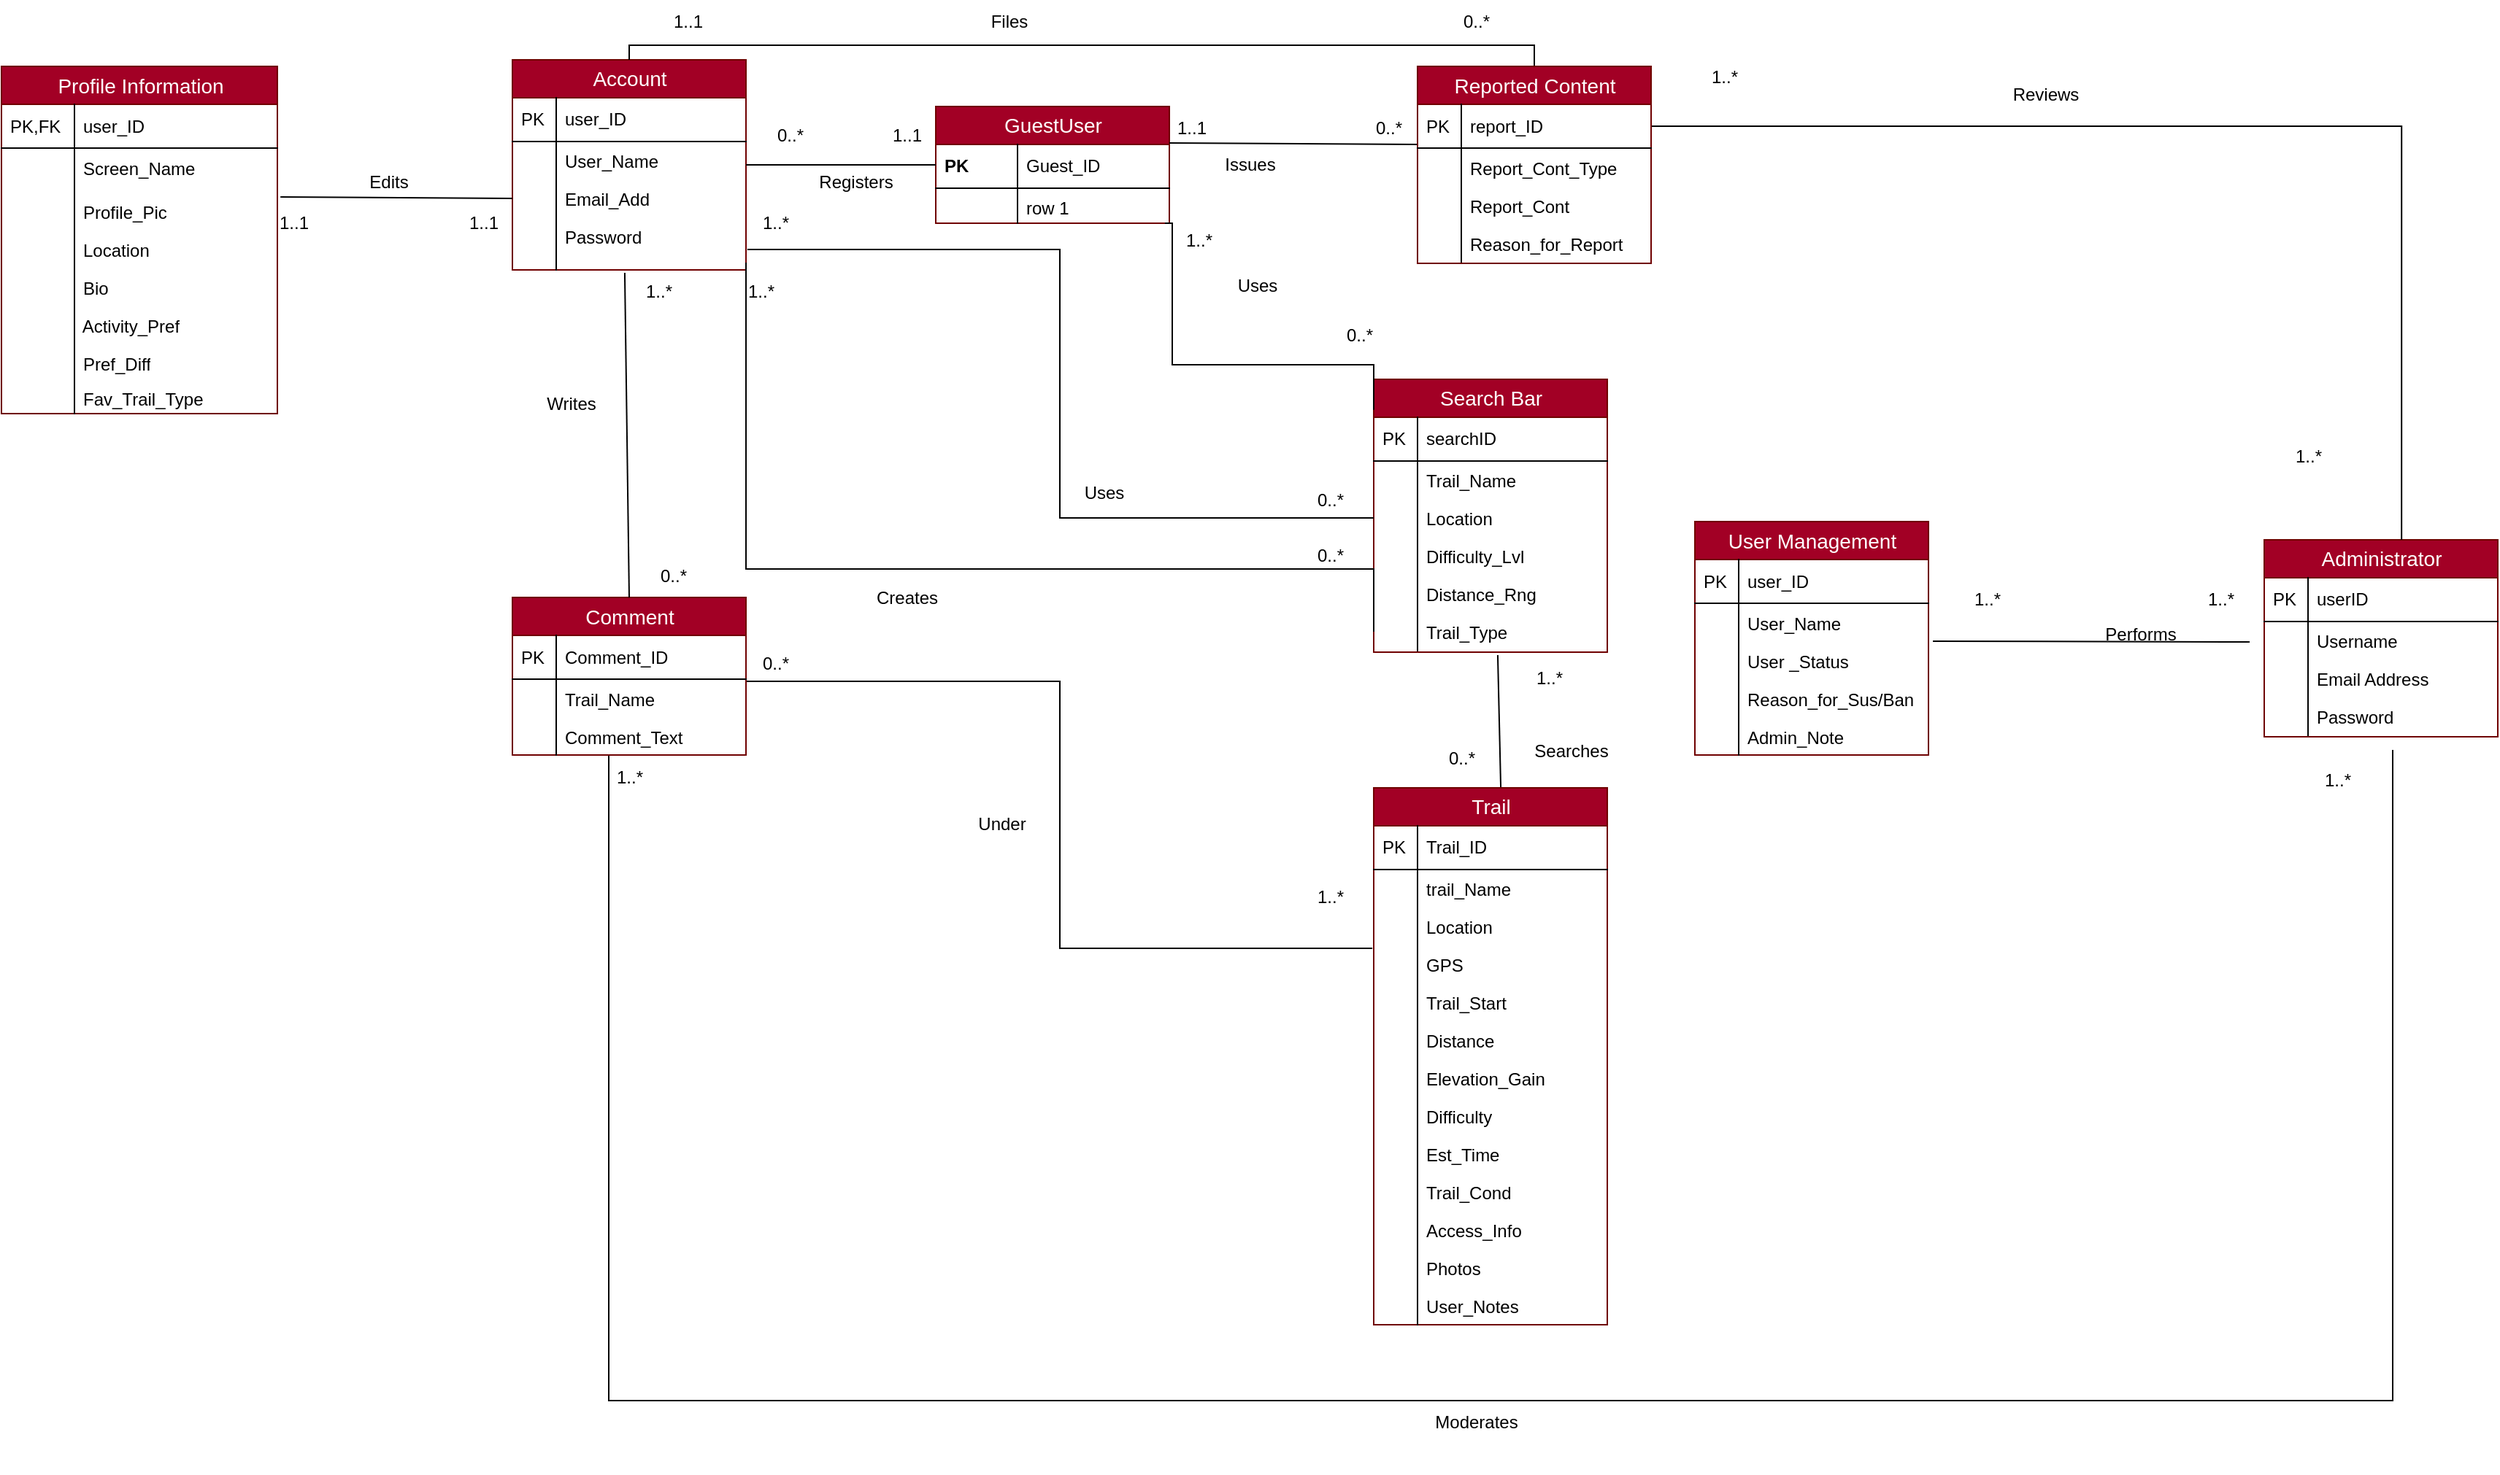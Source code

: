 <mxfile version="26.1.1">
  <diagram name="Page-1" id="e56a1550-8fbb-45ad-956c-1786394a9013">
    <mxGraphModel dx="2519" dy="1594" grid="1" gridSize="10" guides="1" tooltips="1" connect="1" arrows="1" fold="1" page="1" pageScale="1" pageWidth="1100" pageHeight="850" background="none" math="0" shadow="0">
      <root>
        <mxCell id="0" />
        <mxCell id="1" parent="0" />
        <mxCell id="2e49270ec7c68f3f-8" value="User Management" style="swimlane;html=1;fontStyle=0;childLayout=stackLayout;horizontal=1;startSize=26;fillColor=#a20025;horizontalStack=0;resizeParent=1;resizeLast=0;collapsible=1;marginBottom=0;swimlaneFillColor=#ffffff;align=center;rounded=0;shadow=0;comic=0;labelBackgroundColor=none;strokeWidth=1;fontFamily=Arial;fontSize=14;swimlaneLine=1;fontColor=#ffffff;strokeColor=#6F0000;" parent="1" vertex="1">
          <mxGeometry x="650" y="277.5" width="160" height="160" as="geometry" />
        </mxCell>
        <mxCell id="2e49270ec7c68f3f-9" value="user_ID" style="shape=partialRectangle;top=0;left=0;right=0;bottom=1;html=1;align=left;verticalAlign=middle;fillColor=none;spacingLeft=34;spacingRight=4;whiteSpace=wrap;overflow=hidden;rotatable=0;points=[[0,0.5],[1,0.5]];portConstraint=eastwest;dropTarget=0;" parent="2e49270ec7c68f3f-8" vertex="1">
          <mxGeometry y="26" width="160" height="30" as="geometry" />
        </mxCell>
        <mxCell id="2e49270ec7c68f3f-10" value="PK" style="shape=partialRectangle;top=0;left=0;bottom=0;html=1;fillColor=none;align=left;verticalAlign=middle;spacingLeft=4;spacingRight=4;whiteSpace=wrap;overflow=hidden;rotatable=0;points=[];portConstraint=eastwest;part=1;fontFamily=Arial;" parent="2e49270ec7c68f3f-9" vertex="1" connectable="0">
          <mxGeometry width="30" height="30" as="geometry" />
        </mxCell>
        <mxCell id="2e49270ec7c68f3f-11" value="User_Name" style="shape=partialRectangle;top=0;left=0;right=0;bottom=0;html=1;align=left;verticalAlign=top;fillColor=none;spacingLeft=34;spacingRight=4;whiteSpace=wrap;overflow=hidden;rotatable=0;points=[[0,0.5],[1,0.5]];portConstraint=eastwest;dropTarget=0;fontFamily=Arial;" parent="2e49270ec7c68f3f-8" vertex="1">
          <mxGeometry y="56" width="160" height="26" as="geometry" />
        </mxCell>
        <mxCell id="2e49270ec7c68f3f-12" value="" style="shape=partialRectangle;top=0;left=0;bottom=0;html=1;fillColor=none;align=left;verticalAlign=top;spacingLeft=4;spacingRight=4;whiteSpace=wrap;overflow=hidden;rotatable=0;points=[];portConstraint=eastwest;part=1;fontFamily=Arial;" parent="2e49270ec7c68f3f-11" vertex="1" connectable="0">
          <mxGeometry width="30" height="26" as="geometry" />
        </mxCell>
        <mxCell id="2e49270ec7c68f3f-13" value="User _Status" style="shape=partialRectangle;top=0;left=0;right=0;bottom=0;html=1;align=left;verticalAlign=top;fillColor=none;spacingLeft=34;spacingRight=4;whiteSpace=wrap;overflow=hidden;rotatable=0;points=[[0,0.5],[1,0.5]];portConstraint=eastwest;dropTarget=0;fontFamily=Arial;" parent="2e49270ec7c68f3f-8" vertex="1">
          <mxGeometry y="82" width="160" height="26" as="geometry" />
        </mxCell>
        <mxCell id="2e49270ec7c68f3f-14" value="" style="shape=partialRectangle;top=0;left=0;bottom=0;html=1;fillColor=none;align=left;verticalAlign=top;spacingLeft=4;spacingRight=4;whiteSpace=wrap;overflow=hidden;rotatable=0;points=[];portConstraint=eastwest;part=1;fontFamily=Arial;" parent="2e49270ec7c68f3f-13" vertex="1" connectable="0">
          <mxGeometry width="30" height="26" as="geometry" />
        </mxCell>
        <mxCell id="2e49270ec7c68f3f-15" value="Reason_for_Sus/Ban" style="shape=partialRectangle;top=0;left=0;right=0;bottom=0;html=1;align=left;verticalAlign=top;fillColor=none;spacingLeft=34;spacingRight=4;whiteSpace=wrap;overflow=hidden;rotatable=0;points=[[0,0.5],[1,0.5]];portConstraint=eastwest;dropTarget=0;fontFamily=Arial;" parent="2e49270ec7c68f3f-8" vertex="1">
          <mxGeometry y="108" width="160" height="26" as="geometry" />
        </mxCell>
        <mxCell id="2e49270ec7c68f3f-16" value="" style="shape=partialRectangle;top=0;left=0;bottom=0;html=1;fillColor=none;align=left;verticalAlign=top;spacingLeft=4;spacingRight=4;whiteSpace=wrap;overflow=hidden;rotatable=0;points=[];portConstraint=eastwest;part=1;fontFamily=Arial;" parent="2e49270ec7c68f3f-15" vertex="1" connectable="0">
          <mxGeometry width="30" height="26" as="geometry" />
        </mxCell>
        <mxCell id="PaOok8VBSKYj_wz6KmjJ-115" value="Admin_Note" style="shape=partialRectangle;top=0;left=0;right=0;bottom=0;html=1;align=left;verticalAlign=top;fillColor=none;spacingLeft=34;spacingRight=4;whiteSpace=wrap;overflow=hidden;rotatable=0;points=[[0,0.5],[1,0.5]];portConstraint=eastwest;dropTarget=0;fontFamily=Arial;" parent="2e49270ec7c68f3f-8" vertex="1">
          <mxGeometry y="134" width="160" height="26" as="geometry" />
        </mxCell>
        <mxCell id="PaOok8VBSKYj_wz6KmjJ-116" value="" style="shape=partialRectangle;top=0;left=0;bottom=0;html=1;fillColor=none;align=left;verticalAlign=top;spacingLeft=4;spacingRight=4;whiteSpace=wrap;overflow=hidden;rotatable=0;points=[];portConstraint=eastwest;part=1;fontFamily=Arial;" parent="PaOok8VBSKYj_wz6KmjJ-115" vertex="1" connectable="0">
          <mxGeometry width="30" height="26" as="geometry" />
        </mxCell>
        <mxCell id="2e49270ec7c68f3f-19" value="Profile Information" style="swimlane;html=1;fontStyle=0;childLayout=stackLayout;horizontal=1;startSize=26;fillColor=#a20025;horizontalStack=0;resizeParent=1;resizeLast=0;collapsible=1;marginBottom=0;swimlaneFillColor=#ffffff;align=center;rounded=0;shadow=0;comic=0;labelBackgroundColor=none;strokeWidth=1;fontFamily=Arial;fontSize=14;fontColor=#ffffff;strokeColor=#6F0000;" parent="1" vertex="1">
          <mxGeometry x="-510" y="-34.5" width="189" height="238" as="geometry" />
        </mxCell>
        <mxCell id="2e49270ec7c68f3f-20" value="&amp;nbsp; &amp;nbsp; &amp;nbsp; user_ID" style="shape=partialRectangle;top=0;left=0;right=0;bottom=1;html=1;align=left;verticalAlign=middle;fillColor=none;spacingLeft=34;spacingRight=4;whiteSpace=wrap;overflow=hidden;rotatable=0;points=[[0,0.5],[1,0.5]];portConstraint=eastwest;dropTarget=0;" parent="2e49270ec7c68f3f-19" vertex="1">
          <mxGeometry y="26" width="189" height="30" as="geometry" />
        </mxCell>
        <mxCell id="2e49270ec7c68f3f-21" value="PK,FK" style="shape=partialRectangle;top=0;left=0;bottom=0;html=1;fillColor=none;align=left;verticalAlign=middle;spacingLeft=4;spacingRight=4;whiteSpace=wrap;overflow=hidden;rotatable=0;points=[];portConstraint=eastwest;part=1;fontFamily=Arial;" parent="2e49270ec7c68f3f-20" vertex="1" connectable="0">
          <mxGeometry width="50" height="30" as="geometry" />
        </mxCell>
        <mxCell id="2e49270ec7c68f3f-22" value="&amp;nbsp; &amp;nbsp; &amp;nbsp; Screen_Name" style="shape=partialRectangle;top=0;left=0;right=0;bottom=0;html=1;align=left;verticalAlign=top;fillColor=none;spacingLeft=34;spacingRight=4;whiteSpace=wrap;overflow=hidden;rotatable=0;points=[[0,0.5],[1,0.5]];portConstraint=eastwest;dropTarget=0;" parent="2e49270ec7c68f3f-19" vertex="1">
          <mxGeometry y="56" width="189" height="30" as="geometry" />
        </mxCell>
        <mxCell id="2e49270ec7c68f3f-23" value="&amp;nbsp; &amp;nbsp; &amp;nbsp; &amp;nbsp; &amp;nbsp; &amp;nbsp;" style="shape=partialRectangle;top=0;left=0;bottom=0;html=1;fillColor=none;align=left;verticalAlign=top;spacingLeft=4;spacingRight=4;whiteSpace=wrap;overflow=hidden;rotatable=0;points=[];portConstraint=eastwest;part=1;fontFamily=Arial;" parent="2e49270ec7c68f3f-22" vertex="1" connectable="0">
          <mxGeometry width="50" height="30" as="geometry" />
        </mxCell>
        <mxCell id="2e49270ec7c68f3f-24" value="&amp;nbsp; &amp;nbsp; &amp;nbsp; Profile_Pic" style="shape=partialRectangle;top=0;left=0;right=0;bottom=0;html=1;align=left;verticalAlign=top;fillColor=none;spacingLeft=34;spacingRight=4;whiteSpace=wrap;overflow=hidden;rotatable=0;points=[[0,0.5],[1,0.5]];portConstraint=eastwest;dropTarget=0;" parent="2e49270ec7c68f3f-19" vertex="1">
          <mxGeometry y="86" width="189" height="26" as="geometry" />
        </mxCell>
        <mxCell id="2e49270ec7c68f3f-25" value="" style="shape=partialRectangle;top=0;left=0;bottom=0;html=1;fillColor=none;align=left;verticalAlign=top;spacingLeft=4;spacingRight=4;whiteSpace=wrap;overflow=hidden;rotatable=0;points=[];portConstraint=eastwest;part=1;fontFamily=Arial;" parent="2e49270ec7c68f3f-24" vertex="1" connectable="0">
          <mxGeometry width="50" height="26" as="geometry" />
        </mxCell>
        <mxCell id="2e49270ec7c68f3f-26" value="&amp;nbsp; &amp;nbsp; &amp;nbsp; Location&lt;br&gt;&lt;br&gt;Bio&lt;div&gt;&lt;br/&gt;&lt;/div&gt;" style="shape=partialRectangle;top=0;left=0;right=0;bottom=0;html=1;align=left;verticalAlign=top;fillColor=none;spacingLeft=34;spacingRight=4;whiteSpace=wrap;overflow=hidden;rotatable=0;points=[[0,0.5],[1,0.5]];portConstraint=eastwest;dropTarget=0;" parent="2e49270ec7c68f3f-19" vertex="1">
          <mxGeometry y="112" width="189" height="26" as="geometry" />
        </mxCell>
        <mxCell id="2e49270ec7c68f3f-27" value="" style="shape=partialRectangle;top=0;left=0;bottom=0;html=1;fillColor=none;align=left;verticalAlign=top;spacingLeft=4;spacingRight=4;whiteSpace=wrap;overflow=hidden;rotatable=0;points=[];portConstraint=eastwest;part=1;fontFamily=Arial;" parent="2e49270ec7c68f3f-26" vertex="1" connectable="0">
          <mxGeometry width="50" height="26" as="geometry" />
        </mxCell>
        <mxCell id="PaOok8VBSKYj_wz6KmjJ-15" value="&amp;nbsp; &amp;nbsp; &amp;nbsp; Bio" style="shape=partialRectangle;top=0;left=0;right=0;bottom=0;html=1;align=left;verticalAlign=top;fillColor=none;spacingLeft=34;spacingRight=4;whiteSpace=wrap;overflow=hidden;rotatable=0;points=[[0,0.5],[1,0.5]];portConstraint=eastwest;dropTarget=0;" parent="2e49270ec7c68f3f-19" vertex="1">
          <mxGeometry y="138" width="189" height="26" as="geometry" />
        </mxCell>
        <mxCell id="PaOok8VBSKYj_wz6KmjJ-16" value="" style="shape=partialRectangle;top=0;left=0;bottom=0;html=1;fillColor=none;align=left;verticalAlign=top;spacingLeft=4;spacingRight=4;whiteSpace=wrap;overflow=hidden;rotatable=0;points=[];portConstraint=eastwest;part=1;fontFamily=Arial;" parent="PaOok8VBSKYj_wz6KmjJ-15" vertex="1" connectable="0">
          <mxGeometry width="50" height="26" as="geometry" />
        </mxCell>
        <mxCell id="PaOok8VBSKYj_wz6KmjJ-13" value="&amp;nbsp; &amp;nbsp; &amp;nbsp; Activity_Pref" style="shape=partialRectangle;top=0;left=0;right=0;bottom=0;html=1;align=left;verticalAlign=top;fillColor=none;spacingLeft=34;spacingRight=4;whiteSpace=wrap;overflow=hidden;rotatable=0;points=[[0,0.5],[1,0.5]];portConstraint=eastwest;dropTarget=0;" parent="2e49270ec7c68f3f-19" vertex="1">
          <mxGeometry y="164" width="189" height="26" as="geometry" />
        </mxCell>
        <mxCell id="PaOok8VBSKYj_wz6KmjJ-14" value="" style="shape=partialRectangle;top=0;left=0;bottom=0;html=1;fillColor=none;align=left;verticalAlign=top;spacingLeft=4;spacingRight=4;whiteSpace=wrap;overflow=hidden;rotatable=0;points=[];portConstraint=eastwest;part=1;fontFamily=Arial;" parent="PaOok8VBSKYj_wz6KmjJ-13" vertex="1" connectable="0">
          <mxGeometry width="50" height="26" as="geometry" />
        </mxCell>
        <mxCell id="PaOok8VBSKYj_wz6KmjJ-11" value="&amp;nbsp; &amp;nbsp; &amp;nbsp; Pref_Diff" style="shape=partialRectangle;top=0;left=0;right=0;bottom=0;html=1;align=left;verticalAlign=top;fillColor=none;spacingLeft=34;spacingRight=4;whiteSpace=wrap;overflow=hidden;rotatable=0;points=[[0,0.5],[1,0.5]];portConstraint=eastwest;dropTarget=0;" parent="2e49270ec7c68f3f-19" vertex="1">
          <mxGeometry y="190" width="189" height="24" as="geometry" />
        </mxCell>
        <mxCell id="PaOok8VBSKYj_wz6KmjJ-12" value="" style="shape=partialRectangle;top=0;left=0;bottom=0;html=1;fillColor=none;align=left;verticalAlign=top;spacingLeft=4;spacingRight=4;whiteSpace=wrap;overflow=hidden;rotatable=0;points=[];portConstraint=eastwest;part=1;fontFamily=Arial;" parent="PaOok8VBSKYj_wz6KmjJ-11" vertex="1" connectable="0">
          <mxGeometry width="50" height="24" as="geometry" />
        </mxCell>
        <mxCell id="PaOok8VBSKYj_wz6KmjJ-160" value="&amp;nbsp; &amp;nbsp; &amp;nbsp; Fav_Trail_Type" style="shape=partialRectangle;top=0;left=0;right=0;bottom=0;html=1;align=left;verticalAlign=top;fillColor=none;spacingLeft=34;spacingRight=4;whiteSpace=wrap;overflow=hidden;rotatable=0;points=[[0,0.5],[1,0.5]];portConstraint=eastwest;dropTarget=0;" parent="2e49270ec7c68f3f-19" vertex="1">
          <mxGeometry y="214" width="189" height="24" as="geometry" />
        </mxCell>
        <mxCell id="PaOok8VBSKYj_wz6KmjJ-161" value="" style="shape=partialRectangle;top=0;left=0;bottom=0;html=1;fillColor=none;align=left;verticalAlign=top;spacingLeft=4;spacingRight=4;whiteSpace=wrap;overflow=hidden;rotatable=0;points=[];portConstraint=eastwest;part=1;fontFamily=Arial;" parent="PaOok8VBSKYj_wz6KmjJ-160" vertex="1" connectable="0">
          <mxGeometry width="50" height="24" as="geometry" />
        </mxCell>
        <mxCell id="2e49270ec7c68f3f-30" value="Administrator" style="swimlane;html=1;fontStyle=0;childLayout=stackLayout;horizontal=1;startSize=26;fillColor=#a20025;horizontalStack=0;resizeParent=1;resizeLast=0;collapsible=1;marginBottom=0;swimlaneFillColor=#ffffff;align=center;rounded=0;shadow=0;comic=0;labelBackgroundColor=none;strokeWidth=1;fontFamily=Arial;fontSize=14;fontColor=#ffffff;strokeColor=#6F0000;" parent="1" vertex="1">
          <mxGeometry x="1040" y="290" width="160" height="135" as="geometry" />
        </mxCell>
        <mxCell id="2e49270ec7c68f3f-31" value="userID" style="shape=partialRectangle;top=0;left=0;right=0;bottom=1;html=1;align=left;verticalAlign=middle;fillColor=none;spacingLeft=34;spacingRight=4;whiteSpace=wrap;overflow=hidden;rotatable=0;points=[[0,0.5],[1,0.5]];portConstraint=eastwest;dropTarget=0;" parent="2e49270ec7c68f3f-30" vertex="1">
          <mxGeometry y="26" width="160" height="30" as="geometry" />
        </mxCell>
        <mxCell id="2e49270ec7c68f3f-32" value="PK" style="shape=partialRectangle;top=0;left=0;bottom=0;html=1;fillColor=none;align=left;verticalAlign=middle;spacingLeft=4;spacingRight=4;whiteSpace=wrap;overflow=hidden;rotatable=0;points=[];portConstraint=eastwest;part=1;fontFamily=Arial;" parent="2e49270ec7c68f3f-31" vertex="1" connectable="0">
          <mxGeometry width="30" height="30" as="geometry" />
        </mxCell>
        <mxCell id="2e49270ec7c68f3f-33" value="Username" style="shape=partialRectangle;top=0;left=0;right=0;bottom=0;html=1;align=left;verticalAlign=top;fillColor=none;spacingLeft=34;spacingRight=4;whiteSpace=wrap;overflow=hidden;rotatable=0;points=[[0,0.5],[1,0.5]];portConstraint=eastwest;dropTarget=0;fontFamily=Arial;" parent="2e49270ec7c68f3f-30" vertex="1">
          <mxGeometry y="56" width="160" height="26" as="geometry" />
        </mxCell>
        <mxCell id="2e49270ec7c68f3f-34" value="" style="shape=partialRectangle;top=0;left=0;bottom=0;html=1;fillColor=none;align=left;verticalAlign=top;spacingLeft=4;spacingRight=4;whiteSpace=wrap;overflow=hidden;rotatable=0;points=[];portConstraint=eastwest;part=1;fontFamily=Arial;" parent="2e49270ec7c68f3f-33" vertex="1" connectable="0">
          <mxGeometry width="30" height="26" as="geometry" />
        </mxCell>
        <mxCell id="2e49270ec7c68f3f-35" value="Email Address" style="shape=partialRectangle;top=0;left=0;right=0;bottom=0;html=1;align=left;verticalAlign=top;fillColor=none;spacingLeft=34;spacingRight=4;whiteSpace=wrap;overflow=hidden;rotatable=0;points=[[0,0.5],[1,0.5]];portConstraint=eastwest;dropTarget=0;fontFamily=Arial;" parent="2e49270ec7c68f3f-30" vertex="1">
          <mxGeometry y="82" width="160" height="26" as="geometry" />
        </mxCell>
        <mxCell id="2e49270ec7c68f3f-36" value="" style="shape=partialRectangle;top=0;left=0;bottom=0;html=1;fillColor=none;align=left;verticalAlign=top;spacingLeft=4;spacingRight=4;whiteSpace=wrap;overflow=hidden;rotatable=0;points=[];portConstraint=eastwest;part=1;fontFamily=Arial;" parent="2e49270ec7c68f3f-35" vertex="1" connectable="0">
          <mxGeometry width="30" height="26" as="geometry" />
        </mxCell>
        <mxCell id="2e49270ec7c68f3f-37" value="Password" style="shape=partialRectangle;top=0;left=0;right=0;bottom=0;html=1;align=left;verticalAlign=top;fillColor=none;spacingLeft=34;spacingRight=4;whiteSpace=wrap;overflow=hidden;rotatable=0;points=[[0,0.5],[1,0.5]];portConstraint=eastwest;dropTarget=0;fontFamily=Arial;" parent="2e49270ec7c68f3f-30" vertex="1">
          <mxGeometry y="108" width="160" height="26" as="geometry" />
        </mxCell>
        <mxCell id="2e49270ec7c68f3f-38" value="" style="shape=partialRectangle;top=0;left=0;bottom=0;html=1;fillColor=none;align=left;verticalAlign=top;spacingLeft=4;spacingRight=4;whiteSpace=wrap;overflow=hidden;rotatable=0;points=[];portConstraint=eastwest;part=1;fontFamily=Arial;" parent="2e49270ec7c68f3f-37" vertex="1" connectable="0">
          <mxGeometry width="30" height="26" as="geometry" />
        </mxCell>
        <mxCell id="2e49270ec7c68f3f-80" value="Account" style="swimlane;html=1;fontStyle=0;childLayout=stackLayout;horizontal=1;startSize=26;fillColor=#a20025;horizontalStack=0;resizeParent=1;resizeLast=0;collapsible=1;marginBottom=0;swimlaneFillColor=#ffffff;align=center;rounded=0;shadow=0;comic=0;labelBackgroundColor=none;strokeWidth=1;fontFamily=Arial;fontSize=14;fontColor=#ffffff;strokeColor=#6F0000;" parent="1" vertex="1">
          <mxGeometry x="-160" y="-39" width="160" height="144" as="geometry" />
        </mxCell>
        <mxCell id="2e49270ec7c68f3f-81" value="user_ID" style="shape=partialRectangle;top=0;left=0;right=0;bottom=1;html=1;align=left;verticalAlign=middle;fillColor=none;spacingLeft=34;spacingRight=4;whiteSpace=wrap;overflow=hidden;rotatable=0;points=[[0,0.5],[1,0.5]];portConstraint=eastwest;dropTarget=0;" parent="2e49270ec7c68f3f-80" vertex="1">
          <mxGeometry y="26" width="160" height="30" as="geometry" />
        </mxCell>
        <mxCell id="2e49270ec7c68f3f-82" value="PK" style="shape=partialRectangle;top=0;left=0;bottom=0;html=1;fillColor=none;align=left;verticalAlign=middle;spacingLeft=4;spacingRight=4;whiteSpace=wrap;overflow=hidden;rotatable=0;points=[];portConstraint=eastwest;part=1;fontFamily=Arial;" parent="2e49270ec7c68f3f-81" vertex="1" connectable="0">
          <mxGeometry width="30" height="30" as="geometry" />
        </mxCell>
        <mxCell id="2e49270ec7c68f3f-83" value="User_Name" style="shape=partialRectangle;top=0;left=0;right=0;bottom=0;html=1;align=left;verticalAlign=top;fillColor=none;spacingLeft=34;spacingRight=4;whiteSpace=wrap;overflow=hidden;rotatable=0;points=[[0,0.5],[1,0.5]];portConstraint=eastwest;dropTarget=0;fontFamily=Arial;" parent="2e49270ec7c68f3f-80" vertex="1">
          <mxGeometry y="56" width="160" height="26" as="geometry" />
        </mxCell>
        <mxCell id="2e49270ec7c68f3f-84" value="" style="shape=partialRectangle;top=0;left=0;bottom=0;html=1;fillColor=none;align=left;verticalAlign=top;spacingLeft=4;spacingRight=4;whiteSpace=wrap;overflow=hidden;rotatable=0;points=[];portConstraint=eastwest;part=1;fontFamily=Arial;" parent="2e49270ec7c68f3f-83" vertex="1" connectable="0">
          <mxGeometry width="30" height="26" as="geometry" />
        </mxCell>
        <mxCell id="2e49270ec7c68f3f-85" value="Email_Add" style="shape=partialRectangle;top=0;left=0;right=0;bottom=0;html=1;align=left;verticalAlign=top;fillColor=none;spacingLeft=34;spacingRight=4;whiteSpace=wrap;overflow=hidden;rotatable=0;points=[[0,0.5],[1,0.5]];portConstraint=eastwest;dropTarget=0;fontFamily=Arial;" parent="2e49270ec7c68f3f-80" vertex="1">
          <mxGeometry y="82" width="160" height="26" as="geometry" />
        </mxCell>
        <mxCell id="2e49270ec7c68f3f-86" value="" style="shape=partialRectangle;top=0;left=0;bottom=0;html=1;fillColor=none;align=left;verticalAlign=top;spacingLeft=4;spacingRight=4;whiteSpace=wrap;overflow=hidden;rotatable=0;points=[];portConstraint=eastwest;part=1;fontFamily=Arial;" parent="2e49270ec7c68f3f-85" vertex="1" connectable="0">
          <mxGeometry width="30" height="26" as="geometry" />
        </mxCell>
        <mxCell id="2e49270ec7c68f3f-87" value="Password" style="shape=partialRectangle;top=0;left=0;right=0;bottom=0;html=1;align=left;verticalAlign=top;fillColor=none;spacingLeft=34;spacingRight=4;whiteSpace=wrap;overflow=hidden;rotatable=0;points=[[0,0.5],[1,0.5]];portConstraint=eastwest;dropTarget=0;fontFamily=Arial;" parent="2e49270ec7c68f3f-80" vertex="1">
          <mxGeometry y="108" width="160" height="26" as="geometry" />
        </mxCell>
        <mxCell id="2e49270ec7c68f3f-88" value="" style="shape=partialRectangle;top=0;left=0;bottom=0;html=1;fillColor=none;align=left;verticalAlign=top;spacingLeft=4;spacingRight=4;whiteSpace=wrap;overflow=hidden;rotatable=0;points=[];portConstraint=eastwest;part=1;fontFamily=Arial;" parent="2e49270ec7c68f3f-87" vertex="1" connectable="0">
          <mxGeometry width="30" height="26" as="geometry" />
        </mxCell>
        <mxCell id="2e49270ec7c68f3f-89" value="" style="shape=partialRectangle;top=0;left=0;right=0;bottom=0;html=1;align=left;verticalAlign=top;fillColor=none;spacingLeft=34;spacingRight=4;whiteSpace=wrap;overflow=hidden;rotatable=0;points=[[0,0.5],[1,0.5]];portConstraint=eastwest;dropTarget=0;fontFamily=Arial;" parent="2e49270ec7c68f3f-80" vertex="1">
          <mxGeometry y="134" width="160" height="10" as="geometry" />
        </mxCell>
        <mxCell id="2e49270ec7c68f3f-90" value="" style="shape=partialRectangle;top=0;left=0;bottom=0;html=1;fillColor=none;align=left;verticalAlign=top;spacingLeft=4;spacingRight=4;whiteSpace=wrap;overflow=hidden;rotatable=0;points=[];portConstraint=eastwest;part=1;fontFamily=Arial;" parent="2e49270ec7c68f3f-89" vertex="1" connectable="0">
          <mxGeometry width="30" height="10" as="geometry" />
        </mxCell>
        <mxCell id="PaOok8VBSKYj_wz6KmjJ-1" value="GuestUser" style="swimlane;html=1;fontStyle=0;childLayout=stackLayout;horizontal=1;startSize=26;fillColor=#a20025;horizontalStack=0;resizeParent=1;resizeLast=0;collapsible=1;marginBottom=0;swimlaneFillColor=#ffffff;align=center;rounded=0;shadow=0;comic=0;labelBackgroundColor=none;strokeWidth=1;fontFamily=Arial;fontSize=14;fontColor=#ffffff;strokeColor=#6F0000;" parent="1" vertex="1">
          <mxGeometry x="130" y="-7" width="160" height="80" as="geometry" />
        </mxCell>
        <mxCell id="PaOok8VBSKYj_wz6KmjJ-4" value="Guest_ID" style="shape=partialRectangle;top=0;left=0;right=0;bottom=1;html=1;align=left;verticalAlign=middle;fillColor=none;spacingLeft=60;spacingRight=4;whiteSpace=wrap;overflow=hidden;rotatable=0;points=[[0,0.5],[1,0.5]];portConstraint=eastwest;dropTarget=0;" parent="PaOok8VBSKYj_wz6KmjJ-1" vertex="1">
          <mxGeometry y="26" width="160" height="30" as="geometry" />
        </mxCell>
        <mxCell id="PaOok8VBSKYj_wz6KmjJ-5" value="PK" style="shape=partialRectangle;fontStyle=1;top=0;left=0;bottom=0;html=1;fillColor=none;align=left;verticalAlign=middle;spacingLeft=4;spacingRight=4;whiteSpace=wrap;overflow=hidden;rotatable=0;points=[];portConstraint=eastwest;part=1;fontFamily=Arial;" parent="PaOok8VBSKYj_wz6KmjJ-4" vertex="1" connectable="0">
          <mxGeometry width="56" height="30" as="geometry" />
        </mxCell>
        <mxCell id="PaOok8VBSKYj_wz6KmjJ-6" value="row 1" style="shape=partialRectangle;top=0;left=0;right=0;bottom=0;html=1;align=left;verticalAlign=top;fillColor=none;spacingLeft=60;spacingRight=4;whiteSpace=wrap;overflow=hidden;rotatable=0;points=[[0,0.5],[1,0.5]];portConstraint=eastwest;dropTarget=0;fontFamily=Arial;" parent="PaOok8VBSKYj_wz6KmjJ-1" vertex="1">
          <mxGeometry y="56" width="160" height="24" as="geometry" />
        </mxCell>
        <mxCell id="PaOok8VBSKYj_wz6KmjJ-7" value="" style="shape=partialRectangle;top=0;left=0;bottom=0;html=1;fillColor=none;align=left;verticalAlign=top;spacingLeft=4;spacingRight=4;whiteSpace=wrap;overflow=hidden;rotatable=0;points=[];portConstraint=eastwest;part=1;fontFamily=Arial;" parent="PaOok8VBSKYj_wz6KmjJ-6" vertex="1" connectable="0">
          <mxGeometry width="56" height="24" as="geometry" />
        </mxCell>
        <mxCell id="PaOok8VBSKYj_wz6KmjJ-29" value="Registers" style="text;html=1;align=center;verticalAlign=middle;resizable=0;points=[];autosize=1;strokeColor=none;fillColor=none;fontFamily=Arial;" parent="1" vertex="1">
          <mxGeometry x="40" y="30" width="70" height="30" as="geometry" />
        </mxCell>
        <mxCell id="PaOok8VBSKYj_wz6KmjJ-32" value="Reviews" style="text;html=1;align=center;verticalAlign=middle;resizable=0;points=[];autosize=1;strokeColor=none;fillColor=none;fontFamily=Arial;" parent="1" vertex="1">
          <mxGeometry x="855" y="-30" width="70" height="30" as="geometry" />
        </mxCell>
        <mxCell id="PaOok8VBSKYj_wz6KmjJ-35" value="Creates" style="text;html=1;align=center;verticalAlign=middle;resizable=0;points=[];autosize=1;strokeColor=none;fillColor=none;fontFamily=Arial;" parent="1" vertex="1">
          <mxGeometry x="75" y="315" width="70" height="30" as="geometry" />
        </mxCell>
        <mxCell id="PaOok8VBSKYj_wz6KmjJ-67" value="Under" style="text;html=1;align=center;verticalAlign=middle;resizable=0;points=[];autosize=1;strokeColor=none;fillColor=none;fontFamily=Arial;" parent="1" vertex="1">
          <mxGeometry x="145" y="470" width="60" height="30" as="geometry" />
        </mxCell>
        <mxCell id="PaOok8VBSKYj_wz6KmjJ-71" value="Searches" style="text;html=1;align=center;verticalAlign=middle;resizable=0;points=[];autosize=1;strokeColor=none;fillColor=none;fontFamily=Arial;" parent="1" vertex="1">
          <mxGeometry x="530" y="420" width="70" height="30" as="geometry" />
        </mxCell>
        <mxCell id="PaOok8VBSKYj_wz6KmjJ-74" value="Search Bar" style="swimlane;html=1;fontStyle=0;childLayout=stackLayout;horizontal=1;startSize=26;fillColor=#a20025;horizontalStack=0;resizeParent=1;resizeLast=0;collapsible=1;marginBottom=0;swimlaneFillColor=default;align=center;rounded=0;shadow=0;comic=0;labelBackgroundColor=none;strokeWidth=1;fontFamily=Arial;fontSize=14;swimlaneLine=1;fontColor=#ffffff;strokeColor=#6F0000;swimlaneHead=1;swimlaneBody=1;noLabel=0;portConstraintRotation=0;snapToPoint=0;fixDash=0;metaEdit=0;movableLabel=0;glass=0;gradientColor=none;" parent="1" vertex="1">
          <mxGeometry x="430" y="180" width="160" height="187" as="geometry" />
        </mxCell>
        <mxCell id="QsSSWg2rZggAITRj21a8-3" value="searchID" style="shape=partialRectangle;top=0;left=0;right=0;bottom=1;html=1;align=left;verticalAlign=middle;fillColor=none;spacingLeft=34;spacingRight=4;whiteSpace=wrap;overflow=hidden;rotatable=0;points=[[0,0.5],[1,0.5]];portConstraint=eastwest;dropTarget=0;" vertex="1" parent="PaOok8VBSKYj_wz6KmjJ-74">
          <mxGeometry y="26" width="160" height="30" as="geometry" />
        </mxCell>
        <mxCell id="QsSSWg2rZggAITRj21a8-4" value="PK" style="shape=partialRectangle;top=0;left=0;bottom=0;html=1;fillColor=none;align=left;verticalAlign=middle;spacingLeft=4;spacingRight=4;whiteSpace=wrap;overflow=hidden;rotatable=0;points=[];portConstraint=eastwest;part=1;fontFamily=Arial;" vertex="1" connectable="0" parent="QsSSWg2rZggAITRj21a8-3">
          <mxGeometry width="30" height="30" as="geometry" />
        </mxCell>
        <mxCell id="PaOok8VBSKYj_wz6KmjJ-77" value="Trail_Name" style="shape=partialRectangle;top=0;left=0;right=0;bottom=0;html=1;align=left;verticalAlign=top;fillColor=none;spacingLeft=34;spacingRight=4;whiteSpace=wrap;overflow=hidden;rotatable=0;points=[[0,0.5],[1,0.5]];portConstraint=eastwest;dropTarget=0;fontFamily=Arial;" parent="PaOok8VBSKYj_wz6KmjJ-74" vertex="1">
          <mxGeometry y="56" width="160" height="26" as="geometry" />
        </mxCell>
        <mxCell id="PaOok8VBSKYj_wz6KmjJ-78" value="" style="shape=partialRectangle;top=0;left=0;bottom=0;html=1;fillColor=none;align=left;verticalAlign=top;spacingLeft=4;spacingRight=4;whiteSpace=wrap;overflow=hidden;rotatable=0;points=[];portConstraint=eastwest;part=1;fontFamily=Arial;" parent="PaOok8VBSKYj_wz6KmjJ-77" vertex="1" connectable="0">
          <mxGeometry width="30" height="26" as="geometry" />
        </mxCell>
        <mxCell id="PaOok8VBSKYj_wz6KmjJ-79" value="Location" style="shape=partialRectangle;top=0;left=0;right=0;bottom=0;html=1;align=left;verticalAlign=top;fillColor=none;spacingLeft=34;spacingRight=4;whiteSpace=wrap;overflow=hidden;rotatable=0;points=[[0,0.5],[1,0.5]];portConstraint=eastwest;dropTarget=0;fontFamily=Arial;" parent="PaOok8VBSKYj_wz6KmjJ-74" vertex="1">
          <mxGeometry y="82" width="160" height="26" as="geometry" />
        </mxCell>
        <mxCell id="PaOok8VBSKYj_wz6KmjJ-80" value="" style="shape=partialRectangle;top=0;left=0;bottom=0;html=1;fillColor=none;align=left;verticalAlign=top;spacingLeft=4;spacingRight=4;whiteSpace=wrap;overflow=hidden;rotatable=0;points=[];portConstraint=eastwest;part=1;fontFamily=Arial;" parent="PaOok8VBSKYj_wz6KmjJ-79" vertex="1" connectable="0">
          <mxGeometry width="30" height="26" as="geometry" />
        </mxCell>
        <mxCell id="PaOok8VBSKYj_wz6KmjJ-81" value="Difficulty_Lvl" style="shape=partialRectangle;top=0;left=0;right=0;bottom=0;html=1;align=left;verticalAlign=top;fillColor=none;spacingLeft=34;spacingRight=4;whiteSpace=wrap;overflow=hidden;rotatable=0;points=[[0,0.5],[1,0.5]];portConstraint=eastwest;dropTarget=0;fontFamily=Arial;" parent="PaOok8VBSKYj_wz6KmjJ-74" vertex="1">
          <mxGeometry y="108" width="160" height="26" as="geometry" />
        </mxCell>
        <mxCell id="PaOok8VBSKYj_wz6KmjJ-82" value="" style="shape=partialRectangle;top=0;left=0;bottom=0;html=1;fillColor=none;align=left;verticalAlign=top;spacingLeft=4;spacingRight=4;whiteSpace=wrap;overflow=hidden;rotatable=0;points=[];portConstraint=eastwest;part=1;fontFamily=Arial;" parent="PaOok8VBSKYj_wz6KmjJ-81" vertex="1" connectable="0">
          <mxGeometry width="30" height="26" as="geometry" />
        </mxCell>
        <mxCell id="PaOok8VBSKYj_wz6KmjJ-89" value="Distance_Rng" style="shape=partialRectangle;top=0;left=0;right=0;bottom=0;html=1;align=left;verticalAlign=top;fillColor=none;spacingLeft=34;spacingRight=4;whiteSpace=wrap;overflow=hidden;rotatable=0;points=[[0,0.5],[1,0.5]];portConstraint=eastwest;dropTarget=0;fontFamily=Arial;" parent="PaOok8VBSKYj_wz6KmjJ-74" vertex="1">
          <mxGeometry y="134" width="160" height="26" as="geometry" />
        </mxCell>
        <mxCell id="PaOok8VBSKYj_wz6KmjJ-90" value="" style="shape=partialRectangle;top=0;left=0;bottom=0;html=1;fillColor=none;align=left;verticalAlign=top;spacingLeft=4;spacingRight=4;whiteSpace=wrap;overflow=hidden;rotatable=0;points=[];portConstraint=eastwest;part=1;fontFamily=Arial;" parent="PaOok8VBSKYj_wz6KmjJ-89" vertex="1" connectable="0">
          <mxGeometry width="30" height="26" as="geometry" />
        </mxCell>
        <mxCell id="PaOok8VBSKYj_wz6KmjJ-91" value="Trail_Type" style="shape=partialRectangle;top=0;left=0;right=0;bottom=0;html=1;align=left;verticalAlign=top;fillColor=none;spacingLeft=34;spacingRight=4;whiteSpace=wrap;overflow=hidden;rotatable=0;points=[[0,0.5],[1,0.5]];portConstraint=eastwest;dropTarget=0;fontFamily=Arial;" parent="PaOok8VBSKYj_wz6KmjJ-74" vertex="1">
          <mxGeometry y="160" width="160" height="26" as="geometry" />
        </mxCell>
        <mxCell id="PaOok8VBSKYj_wz6KmjJ-92" value="" style="shape=partialRectangle;top=0;left=0;bottom=0;html=1;fillColor=none;align=left;verticalAlign=top;spacingLeft=4;spacingRight=4;whiteSpace=wrap;overflow=hidden;rotatable=0;points=[];portConstraint=eastwest;part=1;fontFamily=Arial;" parent="PaOok8VBSKYj_wz6KmjJ-91" vertex="1" connectable="0">
          <mxGeometry width="30" height="26" as="geometry" />
        </mxCell>
        <mxCell id="PaOok8VBSKYj_wz6KmjJ-103" value="Moderates" style="text;html=1;align=center;verticalAlign=middle;resizable=0;points=[];autosize=1;strokeColor=none;fillColor=none;fontFamily=Arial;" parent="1" vertex="1">
          <mxGeometry x="460" y="880" width="80" height="30" as="geometry" />
        </mxCell>
        <mxCell id="PaOok8VBSKYj_wz6KmjJ-105" value="Writes" style="text;html=1;align=center;verticalAlign=middle;resizable=0;points=[];autosize=1;strokeColor=none;fillColor=none;fontFamily=Arial;" parent="1" vertex="1">
          <mxGeometry x="-150" y="182" width="60" height="30" as="geometry" />
        </mxCell>
        <mxCell id="PaOok8VBSKYj_wz6KmjJ-114" value="Performs" style="text;html=1;align=center;verticalAlign=middle;resizable=0;points=[];autosize=1;strokeColor=none;fillColor=none;fontFamily=Arial;" parent="1" vertex="1">
          <mxGeometry x="920" y="340" width="70" height="30" as="geometry" />
        </mxCell>
        <mxCell id="PaOok8VBSKYj_wz6KmjJ-119" value="Files" style="text;html=1;align=center;verticalAlign=middle;resizable=0;points=[];autosize=1;strokeColor=none;fillColor=none;fontFamily=Arial;" parent="1" vertex="1">
          <mxGeometry x="155" y="-80" width="50" height="30" as="geometry" />
        </mxCell>
        <mxCell id="PaOok8VBSKYj_wz6KmjJ-120" value="Uses" style="text;html=1;align=center;verticalAlign=middle;resizable=0;points=[];autosize=1;strokeColor=none;fillColor=none;fontFamily=Arial;" parent="1" vertex="1">
          <mxGeometry x="220" y="242.5" width="50" height="30" as="geometry" />
        </mxCell>
        <mxCell id="PaOok8VBSKYj_wz6KmjJ-121" value="" style="endArrow=none;html=1;rounded=0;exitX=0;exitY=0.5;exitDx=0;exitDy=0;entryX=1.006;entryY=0.846;entryDx=0;entryDy=0;entryPerimeter=0;fontFamily=Arial;edgeStyle=orthogonalEdgeStyle;" parent="1" source="PaOok8VBSKYj_wz6KmjJ-79" target="2e49270ec7c68f3f-87" edge="1">
          <mxGeometry relative="1" as="geometry">
            <mxPoint x="630" y="310" as="sourcePoint" />
            <mxPoint x="790" y="310" as="targetPoint" />
          </mxGeometry>
        </mxCell>
        <mxCell id="PaOok8VBSKYj_wz6KmjJ-122" value="" style="endArrow=none;html=1;rounded=0;fontFamily=Arial;" parent="1" source="2e49270ec7c68f3f-80" target="PaOok8VBSKYj_wz6KmjJ-1" edge="1">
          <mxGeometry relative="1" as="geometry">
            <mxPoint x="640" y="320" as="sourcePoint" />
            <mxPoint x="800" y="320" as="targetPoint" />
          </mxGeometry>
        </mxCell>
        <mxCell id="PaOok8VBSKYj_wz6KmjJ-123" value="" style="endArrow=none;html=1;rounded=0;exitX=0.5;exitY=0;exitDx=0;exitDy=0;edgeStyle=orthogonalEdgeStyle;entryX=0.5;entryY=0;entryDx=0;entryDy=0;fontFamily=Arial;" parent="1" source="2e49270ec7c68f3f-80" target="PaOok8VBSKYj_wz6KmjJ-149" edge="1">
          <mxGeometry relative="1" as="geometry">
            <mxPoint x="230" y="-90" as="sourcePoint" />
            <mxPoint x="530" y="-67" as="targetPoint" />
          </mxGeometry>
        </mxCell>
        <mxCell id="PaOok8VBSKYj_wz6KmjJ-124" value="" style="endArrow=none;html=1;rounded=0;entryX=0;entryY=-0.096;entryDx=0;entryDy=0;exitX=1;exitY=-0.033;exitDx=0;exitDy=0;fontFamily=Arial;entryPerimeter=0;exitPerimeter=0;" parent="1" source="PaOok8VBSKYj_wz6KmjJ-4" target="PaOok8VBSKYj_wz6KmjJ-152" edge="1">
          <mxGeometry relative="1" as="geometry">
            <mxPoint x="260" y="-10" as="sourcePoint" />
            <mxPoint x="440" y="1" as="targetPoint" />
          </mxGeometry>
        </mxCell>
        <mxCell id="PaOok8VBSKYj_wz6KmjJ-125" value="Issues" style="text;html=1;align=center;verticalAlign=middle;resizable=0;points=[];autosize=1;strokeColor=none;fillColor=none;fontFamily=Arial;" parent="1" vertex="1">
          <mxGeometry x="315" y="18" width="60" height="30" as="geometry" />
        </mxCell>
        <mxCell id="PaOok8VBSKYj_wz6KmjJ-126" value="" style="endArrow=none;html=1;rounded=0;exitX=0;exitY=0.5;exitDx=0;exitDy=0;entryX=1.011;entryY=0.135;entryDx=0;entryDy=0;fontFamily=Arial;entryPerimeter=0;" parent="1" source="2e49270ec7c68f3f-85" target="2e49270ec7c68f3f-24" edge="1">
          <mxGeometry relative="1" as="geometry">
            <mxPoint x="640" y="320" as="sourcePoint" />
            <mxPoint x="800" y="320" as="targetPoint" />
          </mxGeometry>
        </mxCell>
        <mxCell id="PaOok8VBSKYj_wz6KmjJ-128" value="Edits" style="text;html=1;align=center;verticalAlign=middle;resizable=0;points=[];autosize=1;strokeColor=none;fillColor=none;fontFamily=Arial;" parent="1" vertex="1">
          <mxGeometry x="-270" y="30" width="50" height="30" as="geometry" />
        </mxCell>
        <mxCell id="PaOok8VBSKYj_wz6KmjJ-129" value="" style="endArrow=none;html=1;rounded=0;exitX=0.981;exitY=1;exitDx=0;exitDy=0;exitPerimeter=0;entryX=0.006;entryY=0.112;entryDx=0;entryDy=0;fontFamily=Arial;edgeStyle=orthogonalEdgeStyle;entryPerimeter=0;" parent="1" source="PaOok8VBSKYj_wz6KmjJ-6" target="PaOok8VBSKYj_wz6KmjJ-74" edge="1">
          <mxGeometry relative="1" as="geometry">
            <mxPoint x="640" y="320" as="sourcePoint" />
            <mxPoint x="800" y="320" as="targetPoint" />
            <Array as="points">
              <mxPoint x="292" y="73" />
              <mxPoint x="292" y="170" />
              <mxPoint x="430" y="170" />
            </Array>
          </mxGeometry>
        </mxCell>
        <mxCell id="PaOok8VBSKYj_wz6KmjJ-130" value="Uses" style="text;html=1;align=center;verticalAlign=middle;resizable=0;points=[];autosize=1;strokeColor=none;fillColor=none;fontFamily=Arial;" parent="1" vertex="1">
          <mxGeometry x="325" y="100.5" width="50" height="30" as="geometry" />
        </mxCell>
        <mxCell id="PaOok8VBSKYj_wz6KmjJ-132" value="" style="endArrow=none;html=1;rounded=0;entryX=-0.006;entryY=0.077;entryDx=0;entryDy=0;exitX=0.988;exitY=1.05;exitDx=0;exitDy=0;exitPerimeter=0;fontFamily=Arial;entryPerimeter=0;edgeStyle=orthogonalEdgeStyle;" parent="1" source="QsSSWg2rZggAITRj21a8-8" target="QsSSWg2rZggAITRj21a8-25" edge="1">
          <mxGeometry relative="1" as="geometry">
            <mxPoint y="571.012" as="sourcePoint" />
            <mxPoint x="405" y="597" as="targetPoint" />
          </mxGeometry>
        </mxCell>
        <mxCell id="PaOok8VBSKYj_wz6KmjJ-135" value="" style="endArrow=none;html=1;rounded=0;entryX=0;entryY=0.5;entryDx=0;entryDy=0;exitX=1;exitY=0.5;exitDx=0;exitDy=0;fontFamily=Arial;edgeStyle=elbowEdgeStyle;elbow=vertical;" parent="1" source="2e49270ec7c68f3f-89" target="PaOok8VBSKYj_wz6KmjJ-91" edge="1">
          <mxGeometry relative="1" as="geometry">
            <mxPoint y="450" as="sourcePoint" />
            <mxPoint x="405" y="491" as="targetPoint" />
            <Array as="points">
              <mxPoint x="180" y="310" />
              <mxPoint x="200" y="350" />
            </Array>
          </mxGeometry>
        </mxCell>
        <mxCell id="PaOok8VBSKYj_wz6KmjJ-137" value="" style="endArrow=none;html=1;rounded=0;entryX=0.531;entryY=1.115;entryDx=0;entryDy=0;entryPerimeter=0;exitX=0.544;exitY=0;exitDx=0;exitDy=0;fontFamily=Arial;exitPerimeter=0;" parent="1" source="QsSSWg2rZggAITRj21a8-18" edge="1" target="PaOok8VBSKYj_wz6KmjJ-91">
          <mxGeometry relative="1" as="geometry">
            <mxPoint x="482" y="450" as="sourcePoint" />
            <mxPoint x="522" y="369.54" as="targetPoint" />
          </mxGeometry>
        </mxCell>
        <mxCell id="PaOok8VBSKYj_wz6KmjJ-138" value="" style="endArrow=none;html=1;rounded=0;entryX=0.588;entryY=0;entryDx=0;entryDy=0;entryPerimeter=0;exitX=1;exitY=0.5;exitDx=0;exitDy=0;fontFamily=Arial;edgeStyle=orthogonalEdgeStyle;" parent="1" source="PaOok8VBSKYj_wz6KmjJ-150" target="2e49270ec7c68f3f-30" edge="1">
          <mxGeometry relative="1" as="geometry">
            <mxPoint x="621.08" y="-7.01" as="sourcePoint" />
            <mxPoint x="650" y="300" as="targetPoint" />
          </mxGeometry>
        </mxCell>
        <mxCell id="PaOok8VBSKYj_wz6KmjJ-139" value="" style="endArrow=none;html=1;rounded=0;exitX=1.019;exitY=0;exitDx=0;exitDy=0;exitPerimeter=0;fontFamily=Arial;" parent="1" source="2e49270ec7c68f3f-13" edge="1">
          <mxGeometry relative="1" as="geometry">
            <mxPoint x="490" y="300" as="sourcePoint" />
            <mxPoint x="1030" y="360" as="targetPoint" />
          </mxGeometry>
        </mxCell>
        <mxCell id="PaOok8VBSKYj_wz6KmjJ-140" value="" style="endArrow=none;html=1;rounded=0;entryX=0.55;entryY=1;entryDx=0;entryDy=0;entryPerimeter=0;edgeStyle=orthogonalEdgeStyle;exitX=0.475;exitY=0.981;exitDx=0;exitDy=0;exitPerimeter=0;" parent="1" edge="1" source="QsSSWg2rZggAITRj21a8-12">
          <mxGeometry relative="1" as="geometry">
            <mxPoint x="-80" y="630" as="sourcePoint" />
            <mxPoint x="1128" y="434" as="targetPoint" />
            <Array as="points">
              <mxPoint x="-94" y="880" />
              <mxPoint x="1128" y="880" />
            </Array>
          </mxGeometry>
        </mxCell>
        <mxCell id="PaOok8VBSKYj_wz6KmjJ-149" value="Reported Content" style="swimlane;html=1;fontStyle=0;childLayout=stackLayout;horizontal=1;startSize=26;fillColor=#a20025;horizontalStack=0;resizeParent=1;resizeLast=0;collapsible=1;marginBottom=0;swimlaneFillColor=#ffffff;align=center;rounded=0;shadow=0;comic=0;labelBackgroundColor=none;strokeWidth=1;fontFamily=Arial;fontSize=14;swimlaneLine=1;fontColor=#ffffff;strokeColor=#6F0000;" parent="1" vertex="1">
          <mxGeometry x="460" y="-34.5" width="160" height="135" as="geometry" />
        </mxCell>
        <mxCell id="PaOok8VBSKYj_wz6KmjJ-150" value="report_ID" style="shape=partialRectangle;top=0;left=0;right=0;bottom=1;html=1;align=left;verticalAlign=middle;fillColor=none;spacingLeft=34;spacingRight=4;whiteSpace=wrap;overflow=hidden;rotatable=0;points=[[0,0.5],[1,0.5]];portConstraint=eastwest;dropTarget=0;" parent="PaOok8VBSKYj_wz6KmjJ-149" vertex="1">
          <mxGeometry y="26" width="160" height="30" as="geometry" />
        </mxCell>
        <mxCell id="PaOok8VBSKYj_wz6KmjJ-151" value="PK" style="shape=partialRectangle;top=0;left=0;bottom=0;html=1;fillColor=none;align=left;verticalAlign=middle;spacingLeft=4;spacingRight=4;whiteSpace=wrap;overflow=hidden;rotatable=0;points=[];portConstraint=eastwest;part=1;fontFamily=Arial;" parent="PaOok8VBSKYj_wz6KmjJ-150" vertex="1" connectable="0">
          <mxGeometry width="30" height="30" as="geometry" />
        </mxCell>
        <mxCell id="PaOok8VBSKYj_wz6KmjJ-152" value="Report_Cont_Type" style="shape=partialRectangle;top=0;left=0;right=0;bottom=0;html=1;align=left;verticalAlign=top;fillColor=none;spacingLeft=34;spacingRight=4;whiteSpace=wrap;overflow=hidden;rotatable=0;points=[[0,0.5],[1,0.5]];portConstraint=eastwest;dropTarget=0;fontFamily=Arial;" parent="PaOok8VBSKYj_wz6KmjJ-149" vertex="1">
          <mxGeometry y="56" width="160" height="26" as="geometry" />
        </mxCell>
        <mxCell id="PaOok8VBSKYj_wz6KmjJ-153" value="" style="shape=partialRectangle;top=0;left=0;bottom=0;html=1;fillColor=none;align=left;verticalAlign=top;spacingLeft=4;spacingRight=4;whiteSpace=wrap;overflow=hidden;rotatable=0;points=[];portConstraint=eastwest;part=1;fontFamily=Arial;" parent="PaOok8VBSKYj_wz6KmjJ-152" vertex="1" connectable="0">
          <mxGeometry width="30" height="26" as="geometry" />
        </mxCell>
        <mxCell id="PaOok8VBSKYj_wz6KmjJ-154" value="Report_Cont" style="shape=partialRectangle;top=0;left=0;right=0;bottom=0;html=1;align=left;verticalAlign=top;fillColor=none;spacingLeft=34;spacingRight=4;whiteSpace=wrap;overflow=hidden;rotatable=0;points=[[0,0.5],[1,0.5]];portConstraint=eastwest;dropTarget=0;fontFamily=Arial;" parent="PaOok8VBSKYj_wz6KmjJ-149" vertex="1">
          <mxGeometry y="82" width="160" height="26" as="geometry" />
        </mxCell>
        <mxCell id="PaOok8VBSKYj_wz6KmjJ-155" value="" style="shape=partialRectangle;top=0;left=0;bottom=0;html=1;fillColor=none;align=left;verticalAlign=top;spacingLeft=4;spacingRight=4;whiteSpace=wrap;overflow=hidden;rotatable=0;points=[];portConstraint=eastwest;part=1;fontFamily=Arial;" parent="PaOok8VBSKYj_wz6KmjJ-154" vertex="1" connectable="0">
          <mxGeometry width="30" height="26" as="geometry" />
        </mxCell>
        <mxCell id="PaOok8VBSKYj_wz6KmjJ-156" value="Reason_for_Report" style="shape=partialRectangle;top=0;left=0;right=0;bottom=0;html=1;align=left;verticalAlign=top;fillColor=none;spacingLeft=34;spacingRight=4;whiteSpace=wrap;overflow=hidden;rotatable=0;points=[[0,0.5],[1,0.5]];portConstraint=eastwest;dropTarget=0;fontFamily=Arial;" parent="PaOok8VBSKYj_wz6KmjJ-149" vertex="1">
          <mxGeometry y="108" width="160" height="26" as="geometry" />
        </mxCell>
        <mxCell id="PaOok8VBSKYj_wz6KmjJ-157" value="" style="shape=partialRectangle;top=0;left=0;bottom=0;html=1;fillColor=none;align=left;verticalAlign=top;spacingLeft=4;spacingRight=4;whiteSpace=wrap;overflow=hidden;rotatable=0;points=[];portConstraint=eastwest;part=1;fontFamily=Arial;" parent="PaOok8VBSKYj_wz6KmjJ-156" vertex="1" connectable="0">
          <mxGeometry width="30" height="26" as="geometry" />
        </mxCell>
        <mxCell id="QsSSWg2rZggAITRj21a8-7" value="Comment" style="swimlane;html=1;fontStyle=0;childLayout=stackLayout;horizontal=1;startSize=26;fillColor=#a20025;horizontalStack=0;resizeParent=1;resizeLast=0;collapsible=1;marginBottom=0;swimlaneFillColor=#ffffff;align=center;rounded=0;shadow=0;comic=0;labelBackgroundColor=none;strokeWidth=1;fontFamily=Arial;fontSize=14;fontColor=#ffffff;strokeColor=#6F0000;" vertex="1" parent="1">
          <mxGeometry x="-160" y="329.5" width="160" height="108" as="geometry" />
        </mxCell>
        <mxCell id="QsSSWg2rZggAITRj21a8-8" value="Comment_ID" style="shape=partialRectangle;top=0;left=0;right=0;bottom=1;html=1;align=left;verticalAlign=middle;fillColor=none;spacingLeft=34;spacingRight=4;whiteSpace=wrap;overflow=hidden;rotatable=0;points=[[0,0.5],[1,0.5]];portConstraint=eastwest;dropTarget=0;" vertex="1" parent="QsSSWg2rZggAITRj21a8-7">
          <mxGeometry y="26" width="160" height="30" as="geometry" />
        </mxCell>
        <mxCell id="QsSSWg2rZggAITRj21a8-9" value="PK" style="shape=partialRectangle;top=0;left=0;bottom=0;html=1;fillColor=none;align=left;verticalAlign=middle;spacingLeft=4;spacingRight=4;whiteSpace=wrap;overflow=hidden;rotatable=0;points=[];portConstraint=eastwest;part=1;fontFamily=Arial;" vertex="1" connectable="0" parent="QsSSWg2rZggAITRj21a8-8">
          <mxGeometry width="30" height="30" as="geometry" />
        </mxCell>
        <mxCell id="QsSSWg2rZggAITRj21a8-10" value="Trail_Name" style="shape=partialRectangle;top=0;left=0;right=0;bottom=0;html=1;align=left;verticalAlign=top;fillColor=none;spacingLeft=34;spacingRight=4;whiteSpace=wrap;overflow=hidden;rotatable=0;points=[[0,0.5],[1,0.5]];portConstraint=eastwest;dropTarget=0;fontFamily=Arial;" vertex="1" parent="QsSSWg2rZggAITRj21a8-7">
          <mxGeometry y="56" width="160" height="26" as="geometry" />
        </mxCell>
        <mxCell id="QsSSWg2rZggAITRj21a8-11" value="" style="shape=partialRectangle;top=0;left=0;bottom=0;html=1;fillColor=none;align=left;verticalAlign=top;spacingLeft=4;spacingRight=4;whiteSpace=wrap;overflow=hidden;rotatable=0;points=[];portConstraint=eastwest;part=1;fontFamily=Arial;" vertex="1" connectable="0" parent="QsSSWg2rZggAITRj21a8-10">
          <mxGeometry width="30" height="26" as="geometry" />
        </mxCell>
        <mxCell id="QsSSWg2rZggAITRj21a8-12" value="Comment_Text" style="shape=partialRectangle;top=0;left=0;right=0;bottom=0;html=1;align=left;verticalAlign=top;fillColor=none;spacingLeft=34;spacingRight=4;whiteSpace=wrap;overflow=hidden;rotatable=0;points=[[0,0.5],[1,0.5]];portConstraint=eastwest;dropTarget=0;fontFamily=Arial;" vertex="1" parent="QsSSWg2rZggAITRj21a8-7">
          <mxGeometry y="82" width="160" height="26" as="geometry" />
        </mxCell>
        <mxCell id="QsSSWg2rZggAITRj21a8-13" value="" style="shape=partialRectangle;top=0;left=0;bottom=0;html=1;fillColor=none;align=left;verticalAlign=top;spacingLeft=4;spacingRight=4;whiteSpace=wrap;overflow=hidden;rotatable=0;points=[];portConstraint=eastwest;part=1;fontFamily=Arial;" vertex="1" connectable="0" parent="QsSSWg2rZggAITRj21a8-12">
          <mxGeometry width="30" height="26" as="geometry" />
        </mxCell>
        <mxCell id="QsSSWg2rZggAITRj21a8-18" value="Trail" style="swimlane;html=1;fontStyle=0;childLayout=stackLayout;horizontal=1;startSize=26;fillColor=#a20025;horizontalStack=0;resizeParent=1;resizeLast=0;collapsible=1;marginBottom=0;swimlaneFillColor=#ffffff;align=center;rounded=0;shadow=0;comic=0;labelBackgroundColor=none;strokeWidth=1;fontFamily=Arial;fontSize=14;fontColor=#ffffff;strokeColor=#6F0000;" vertex="1" parent="1">
          <mxGeometry x="430" y="460" width="160" height="368" as="geometry" />
        </mxCell>
        <mxCell id="QsSSWg2rZggAITRj21a8-19" value="Trail_ID" style="shape=partialRectangle;top=0;left=0;right=0;bottom=1;html=1;align=left;verticalAlign=middle;fillColor=none;spacingLeft=34;spacingRight=4;whiteSpace=wrap;overflow=hidden;rotatable=0;points=[[0,0.5],[1,0.5]];portConstraint=eastwest;dropTarget=0;" vertex="1" parent="QsSSWg2rZggAITRj21a8-18">
          <mxGeometry y="26" width="160" height="30" as="geometry" />
        </mxCell>
        <mxCell id="QsSSWg2rZggAITRj21a8-20" value="PK" style="shape=partialRectangle;top=0;left=0;bottom=0;html=1;fillColor=none;align=left;verticalAlign=middle;spacingLeft=4;spacingRight=4;whiteSpace=wrap;overflow=hidden;rotatable=0;points=[];portConstraint=eastwest;part=1;fontFamily=Arial;" vertex="1" connectable="0" parent="QsSSWg2rZggAITRj21a8-19">
          <mxGeometry width="30" height="30" as="geometry" />
        </mxCell>
        <mxCell id="QsSSWg2rZggAITRj21a8-21" value="trail_Name" style="shape=partialRectangle;top=0;left=0;right=0;bottom=0;html=1;align=left;verticalAlign=top;fillColor=none;spacingLeft=34;spacingRight=4;whiteSpace=wrap;overflow=hidden;rotatable=0;points=[[0,0.5],[1,0.5]];portConstraint=eastwest;dropTarget=0;fontFamily=Arial;" vertex="1" parent="QsSSWg2rZggAITRj21a8-18">
          <mxGeometry y="56" width="160" height="26" as="geometry" />
        </mxCell>
        <mxCell id="QsSSWg2rZggAITRj21a8-22" value="" style="shape=partialRectangle;top=0;left=0;bottom=0;html=1;fillColor=none;align=left;verticalAlign=top;spacingLeft=4;spacingRight=4;whiteSpace=wrap;overflow=hidden;rotatable=0;points=[];portConstraint=eastwest;part=1;fontFamily=Arial;" vertex="1" connectable="0" parent="QsSSWg2rZggAITRj21a8-21">
          <mxGeometry width="30" height="26" as="geometry" />
        </mxCell>
        <mxCell id="QsSSWg2rZggAITRj21a8-23" value="Location" style="shape=partialRectangle;top=0;left=0;right=0;bottom=0;html=1;align=left;verticalAlign=top;fillColor=none;spacingLeft=34;spacingRight=4;whiteSpace=wrap;overflow=hidden;rotatable=0;points=[[0,0.5],[1,0.5]];portConstraint=eastwest;dropTarget=0;fontFamily=Arial;" vertex="1" parent="QsSSWg2rZggAITRj21a8-18">
          <mxGeometry y="82" width="160" height="26" as="geometry" />
        </mxCell>
        <mxCell id="QsSSWg2rZggAITRj21a8-24" value="" style="shape=partialRectangle;top=0;left=0;bottom=0;html=1;fillColor=none;align=left;verticalAlign=top;spacingLeft=4;spacingRight=4;whiteSpace=wrap;overflow=hidden;rotatable=0;points=[];portConstraint=eastwest;part=1;fontFamily=Arial;" vertex="1" connectable="0" parent="QsSSWg2rZggAITRj21a8-23">
          <mxGeometry width="30" height="26" as="geometry" />
        </mxCell>
        <mxCell id="QsSSWg2rZggAITRj21a8-25" value="GPS" style="shape=partialRectangle;top=0;left=0;right=0;bottom=0;html=1;align=left;verticalAlign=top;fillColor=none;spacingLeft=34;spacingRight=4;whiteSpace=wrap;overflow=hidden;rotatable=0;points=[[0,0.5],[1,0.5]];portConstraint=eastwest;dropTarget=0;fontFamily=Arial;" vertex="1" parent="QsSSWg2rZggAITRj21a8-18">
          <mxGeometry y="108" width="160" height="26" as="geometry" />
        </mxCell>
        <mxCell id="QsSSWg2rZggAITRj21a8-26" value="" style="shape=partialRectangle;top=0;left=0;bottom=0;html=1;fillColor=none;align=left;verticalAlign=top;spacingLeft=4;spacingRight=4;whiteSpace=wrap;overflow=hidden;rotatable=0;points=[];portConstraint=eastwest;part=1;fontFamily=Arial;" vertex="1" connectable="0" parent="QsSSWg2rZggAITRj21a8-25">
          <mxGeometry width="30" height="26" as="geometry" />
        </mxCell>
        <mxCell id="QsSSWg2rZggAITRj21a8-27" value="Trail_Start" style="shape=partialRectangle;top=0;left=0;right=0;bottom=0;html=1;align=left;verticalAlign=top;fillColor=none;spacingLeft=34;spacingRight=4;whiteSpace=wrap;overflow=hidden;rotatable=0;points=[[0,0.5],[1,0.5]];portConstraint=eastwest;dropTarget=0;fontFamily=Arial;" vertex="1" parent="QsSSWg2rZggAITRj21a8-18">
          <mxGeometry y="134" width="160" height="26" as="geometry" />
        </mxCell>
        <mxCell id="QsSSWg2rZggAITRj21a8-28" value="" style="shape=partialRectangle;top=0;left=0;bottom=0;html=1;fillColor=none;align=left;verticalAlign=top;spacingLeft=4;spacingRight=4;whiteSpace=wrap;overflow=hidden;rotatable=0;points=[];portConstraint=eastwest;part=1;fontFamily=Arial;" vertex="1" connectable="0" parent="QsSSWg2rZggAITRj21a8-27">
          <mxGeometry width="30" height="26" as="geometry" />
        </mxCell>
        <mxCell id="QsSSWg2rZggAITRj21a8-29" value="Distance" style="shape=partialRectangle;top=0;left=0;right=0;bottom=0;html=1;align=left;verticalAlign=top;fillColor=none;spacingLeft=34;spacingRight=4;whiteSpace=wrap;overflow=hidden;rotatable=0;points=[[0,0.5],[1,0.5]];portConstraint=eastwest;dropTarget=0;fontFamily=Arial;" vertex="1" parent="QsSSWg2rZggAITRj21a8-18">
          <mxGeometry y="160" width="160" height="26" as="geometry" />
        </mxCell>
        <mxCell id="QsSSWg2rZggAITRj21a8-30" value="" style="shape=partialRectangle;top=0;left=0;bottom=0;html=1;fillColor=none;align=left;verticalAlign=top;spacingLeft=4;spacingRight=4;whiteSpace=wrap;overflow=hidden;rotatable=0;points=[];portConstraint=eastwest;part=1;fontFamily=Arial;" vertex="1" connectable="0" parent="QsSSWg2rZggAITRj21a8-29">
          <mxGeometry width="30" height="26" as="geometry" />
        </mxCell>
        <mxCell id="QsSSWg2rZggAITRj21a8-31" value="Elevation_Gain" style="shape=partialRectangle;top=0;left=0;right=0;bottom=0;html=1;align=left;verticalAlign=top;fillColor=none;spacingLeft=34;spacingRight=4;whiteSpace=wrap;overflow=hidden;rotatable=0;points=[[0,0.5],[1,0.5]];portConstraint=eastwest;dropTarget=0;fontFamily=Arial;" vertex="1" parent="QsSSWg2rZggAITRj21a8-18">
          <mxGeometry y="186" width="160" height="26" as="geometry" />
        </mxCell>
        <mxCell id="QsSSWg2rZggAITRj21a8-32" value="" style="shape=partialRectangle;top=0;left=0;bottom=0;html=1;fillColor=none;align=left;verticalAlign=top;spacingLeft=4;spacingRight=4;whiteSpace=wrap;overflow=hidden;rotatable=0;points=[];portConstraint=eastwest;part=1;fontFamily=Arial;" vertex="1" connectable="0" parent="QsSSWg2rZggAITRj21a8-31">
          <mxGeometry width="30" height="26" as="geometry" />
        </mxCell>
        <mxCell id="QsSSWg2rZggAITRj21a8-33" value="Difficulty" style="shape=partialRectangle;top=0;left=0;right=0;bottom=0;html=1;align=left;verticalAlign=top;fillColor=none;spacingLeft=34;spacingRight=4;whiteSpace=wrap;overflow=hidden;rotatable=0;points=[[0,0.5],[1,0.5]];portConstraint=eastwest;dropTarget=0;fontFamily=Arial;" vertex="1" parent="QsSSWg2rZggAITRj21a8-18">
          <mxGeometry y="212" width="160" height="26" as="geometry" />
        </mxCell>
        <mxCell id="QsSSWg2rZggAITRj21a8-34" value="" style="shape=partialRectangle;top=0;left=0;bottom=0;html=1;fillColor=none;align=left;verticalAlign=top;spacingLeft=4;spacingRight=4;whiteSpace=wrap;overflow=hidden;rotatable=0;points=[];portConstraint=eastwest;part=1;fontFamily=Arial;" vertex="1" connectable="0" parent="QsSSWg2rZggAITRj21a8-33">
          <mxGeometry width="30" height="26" as="geometry" />
        </mxCell>
        <mxCell id="QsSSWg2rZggAITRj21a8-35" value="Est_Time" style="shape=partialRectangle;top=0;left=0;right=0;bottom=0;html=1;align=left;verticalAlign=top;fillColor=none;spacingLeft=34;spacingRight=4;whiteSpace=wrap;overflow=hidden;rotatable=0;points=[[0,0.5],[1,0.5]];portConstraint=eastwest;dropTarget=0;fontFamily=Arial;" vertex="1" parent="QsSSWg2rZggAITRj21a8-18">
          <mxGeometry y="238" width="160" height="26" as="geometry" />
        </mxCell>
        <mxCell id="QsSSWg2rZggAITRj21a8-36" value="" style="shape=partialRectangle;top=0;left=0;bottom=0;html=1;fillColor=none;align=left;verticalAlign=top;spacingLeft=4;spacingRight=4;whiteSpace=wrap;overflow=hidden;rotatable=0;points=[];portConstraint=eastwest;part=1;fontFamily=Arial;" vertex="1" connectable="0" parent="QsSSWg2rZggAITRj21a8-35">
          <mxGeometry width="30" height="26" as="geometry" />
        </mxCell>
        <mxCell id="QsSSWg2rZggAITRj21a8-37" value="Trail_Cond" style="shape=partialRectangle;top=0;left=0;right=0;bottom=0;html=1;align=left;verticalAlign=top;fillColor=none;spacingLeft=34;spacingRight=4;whiteSpace=wrap;overflow=hidden;rotatable=0;points=[[0,0.5],[1,0.5]];portConstraint=eastwest;dropTarget=0;fontFamily=Arial;" vertex="1" parent="QsSSWg2rZggAITRj21a8-18">
          <mxGeometry y="264" width="160" height="26" as="geometry" />
        </mxCell>
        <mxCell id="QsSSWg2rZggAITRj21a8-38" value="" style="shape=partialRectangle;top=0;left=0;bottom=0;html=1;fillColor=none;align=left;verticalAlign=top;spacingLeft=4;spacingRight=4;whiteSpace=wrap;overflow=hidden;rotatable=0;points=[];portConstraint=eastwest;part=1;fontFamily=Arial;" vertex="1" connectable="0" parent="QsSSWg2rZggAITRj21a8-37">
          <mxGeometry width="30" height="26" as="geometry" />
        </mxCell>
        <mxCell id="QsSSWg2rZggAITRj21a8-39" value="Access_Info" style="shape=partialRectangle;top=0;left=0;right=0;bottom=0;html=1;align=left;verticalAlign=top;fillColor=none;spacingLeft=34;spacingRight=4;whiteSpace=wrap;overflow=hidden;rotatable=0;points=[[0,0.5],[1,0.5]];portConstraint=eastwest;dropTarget=0;fontFamily=Arial;" vertex="1" parent="QsSSWg2rZggAITRj21a8-18">
          <mxGeometry y="290" width="160" height="26" as="geometry" />
        </mxCell>
        <mxCell id="QsSSWg2rZggAITRj21a8-40" value="" style="shape=partialRectangle;top=0;left=0;bottom=0;html=1;fillColor=none;align=left;verticalAlign=top;spacingLeft=4;spacingRight=4;whiteSpace=wrap;overflow=hidden;rotatable=0;points=[];portConstraint=eastwest;part=1;fontFamily=Arial;" vertex="1" connectable="0" parent="QsSSWg2rZggAITRj21a8-39">
          <mxGeometry width="30" height="26" as="geometry" />
        </mxCell>
        <mxCell id="QsSSWg2rZggAITRj21a8-41" value="Photos" style="shape=partialRectangle;top=0;left=0;right=0;bottom=0;html=1;align=left;verticalAlign=top;fillColor=none;spacingLeft=34;spacingRight=4;whiteSpace=wrap;overflow=hidden;rotatable=0;points=[[0,0.5],[1,0.5]];portConstraint=eastwest;dropTarget=0;fontFamily=Arial;" vertex="1" parent="QsSSWg2rZggAITRj21a8-18">
          <mxGeometry y="316" width="160" height="26" as="geometry" />
        </mxCell>
        <mxCell id="QsSSWg2rZggAITRj21a8-42" value="" style="shape=partialRectangle;top=0;left=0;bottom=0;html=1;fillColor=none;align=left;verticalAlign=top;spacingLeft=4;spacingRight=4;whiteSpace=wrap;overflow=hidden;rotatable=0;points=[];portConstraint=eastwest;part=1;fontFamily=Arial;" vertex="1" connectable="0" parent="QsSSWg2rZggAITRj21a8-41">
          <mxGeometry width="30" height="26" as="geometry" />
        </mxCell>
        <mxCell id="QsSSWg2rZggAITRj21a8-43" value="User_Notes" style="shape=partialRectangle;top=0;left=0;right=0;bottom=0;html=1;align=left;verticalAlign=top;fillColor=none;spacingLeft=34;spacingRight=4;whiteSpace=wrap;overflow=hidden;rotatable=0;points=[[0,0.5],[1,0.5]];portConstraint=eastwest;dropTarget=0;fontFamily=Arial;" vertex="1" parent="QsSSWg2rZggAITRj21a8-18">
          <mxGeometry y="342" width="160" height="26" as="geometry" />
        </mxCell>
        <mxCell id="QsSSWg2rZggAITRj21a8-44" value="" style="shape=partialRectangle;top=0;left=0;bottom=0;html=1;fillColor=none;align=left;verticalAlign=top;spacingLeft=4;spacingRight=4;whiteSpace=wrap;overflow=hidden;rotatable=0;points=[];portConstraint=eastwest;part=1;fontFamily=Arial;" vertex="1" connectable="0" parent="QsSSWg2rZggAITRj21a8-43">
          <mxGeometry width="30" height="26" as="geometry" />
        </mxCell>
        <mxCell id="QsSSWg2rZggAITRj21a8-45" value="1..*" style="text;html=1;align=center;verticalAlign=middle;resizable=0;points=[];autosize=1;strokeColor=none;fillColor=none;" vertex="1" parent="1">
          <mxGeometry x="-80" y="105" width="40" height="30" as="geometry" />
        </mxCell>
        <mxCell id="QsSSWg2rZggAITRj21a8-46" value="1..1" style="text;html=1;align=center;verticalAlign=middle;resizable=0;points=[];autosize=1;strokeColor=none;fillColor=none;" vertex="1" parent="1">
          <mxGeometry x="-200" y="58" width="40" height="30" as="geometry" />
        </mxCell>
        <mxCell id="QsSSWg2rZggAITRj21a8-47" value="1..*" style="text;html=1;align=center;verticalAlign=middle;resizable=0;points=[];autosize=1;strokeColor=none;fillColor=none;" vertex="1" parent="1">
          <mxGeometry x="-10" y="105" width="40" height="30" as="geometry" />
        </mxCell>
        <mxCell id="QsSSWg2rZggAITRj21a8-48" value="0..*" style="text;html=1;align=center;verticalAlign=middle;resizable=0;points=[];autosize=1;strokeColor=none;fillColor=none;" vertex="1" parent="1">
          <mxGeometry x="380" y="286" width="40" height="30" as="geometry" />
        </mxCell>
        <mxCell id="QsSSWg2rZggAITRj21a8-49" value="1..1" style="text;html=1;align=center;verticalAlign=middle;resizable=0;points=[];autosize=1;strokeColor=none;fillColor=none;" vertex="1" parent="1">
          <mxGeometry x="90" y="-2" width="40" height="30" as="geometry" />
        </mxCell>
        <mxCell id="QsSSWg2rZggAITRj21a8-50" value="0..*" style="text;html=1;align=center;verticalAlign=middle;resizable=0;points=[];autosize=1;strokeColor=none;fillColor=none;" vertex="1" parent="1">
          <mxGeometry x="10" y="-2" width="40" height="30" as="geometry" />
        </mxCell>
        <mxCell id="QsSSWg2rZggAITRj21a8-51" value="0..*" style="text;html=1;align=center;verticalAlign=middle;resizable=0;points=[];autosize=1;strokeColor=none;fillColor=none;" vertex="1" parent="1">
          <mxGeometry x="480" y="-80" width="40" height="30" as="geometry" />
        </mxCell>
        <mxCell id="QsSSWg2rZggAITRj21a8-52" value="1..1" style="text;html=1;align=center;verticalAlign=middle;resizable=0;points=[];autosize=1;strokeColor=none;fillColor=none;" vertex="1" parent="1">
          <mxGeometry x="-60" y="-80" width="40" height="30" as="geometry" />
        </mxCell>
        <mxCell id="QsSSWg2rZggAITRj21a8-53" value="0..*" style="text;html=1;align=center;verticalAlign=middle;resizable=0;points=[];autosize=1;strokeColor=none;fillColor=none;" vertex="1" parent="1">
          <mxGeometry x="420" y="-7" width="40" height="30" as="geometry" />
        </mxCell>
        <mxCell id="QsSSWg2rZggAITRj21a8-54" value="1..1" style="text;html=1;align=center;verticalAlign=middle;resizable=0;points=[];autosize=1;strokeColor=none;fillColor=none;" vertex="1" parent="1">
          <mxGeometry x="285" y="-7" width="40" height="30" as="geometry" />
        </mxCell>
        <mxCell id="QsSSWg2rZggAITRj21a8-55" value="0..*" style="text;html=1;align=center;verticalAlign=middle;resizable=0;points=[];autosize=1;strokeColor=none;fillColor=none;" vertex="1" parent="1">
          <mxGeometry x="400" y="135" width="40" height="30" as="geometry" />
        </mxCell>
        <mxCell id="QsSSWg2rZggAITRj21a8-56" value="0..*" style="text;html=1;align=center;verticalAlign=middle;resizable=0;points=[];autosize=1;strokeColor=none;fillColor=none;" vertex="1" parent="1">
          <mxGeometry x="380" y="247.5" width="40" height="30" as="geometry" />
        </mxCell>
        <mxCell id="QsSSWg2rZggAITRj21a8-57" value="1..*" style="text;html=1;align=center;verticalAlign=middle;resizable=0;points=[];autosize=1;strokeColor=none;fillColor=none;" vertex="1" parent="1">
          <mxGeometry y="58" width="40" height="30" as="geometry" />
        </mxCell>
        <mxCell id="QsSSWg2rZggAITRj21a8-58" value="1..*" style="text;html=1;align=center;verticalAlign=middle;resizable=0;points=[];autosize=1;strokeColor=none;fillColor=none;" vertex="1" parent="1">
          <mxGeometry x="290" y="69.5" width="40" height="30" as="geometry" />
        </mxCell>
        <mxCell id="QsSSWg2rZggAITRj21a8-59" value="0..*" style="text;html=1;align=center;verticalAlign=middle;resizable=0;points=[];autosize=1;strokeColor=none;fillColor=none;" vertex="1" parent="1">
          <mxGeometry x="-70" y="299.5" width="40" height="30" as="geometry" />
        </mxCell>
        <mxCell id="QsSSWg2rZggAITRj21a8-60" value="1..1" style="text;html=1;align=center;verticalAlign=middle;resizable=0;points=[];autosize=1;strokeColor=none;fillColor=none;" vertex="1" parent="1">
          <mxGeometry x="-330" y="58" width="40" height="30" as="geometry" />
        </mxCell>
        <mxCell id="QsSSWg2rZggAITRj21a8-61" value="0..*" style="text;html=1;align=center;verticalAlign=middle;resizable=0;points=[];autosize=1;strokeColor=none;fillColor=none;" vertex="1" parent="1">
          <mxGeometry y="360" width="40" height="30" as="geometry" />
        </mxCell>
        <mxCell id="QsSSWg2rZggAITRj21a8-62" value="1..*" style="text;html=1;align=center;verticalAlign=middle;resizable=0;points=[];autosize=1;strokeColor=none;fillColor=none;" vertex="1" parent="1">
          <mxGeometry x="380" y="520" width="40" height="30" as="geometry" />
        </mxCell>
        <mxCell id="QsSSWg2rZggAITRj21a8-63" value="1..*" style="text;html=1;align=center;verticalAlign=middle;resizable=0;points=[];autosize=1;strokeColor=none;fillColor=none;" vertex="1" parent="1">
          <mxGeometry x="-100" y="437.5" width="40" height="30" as="geometry" />
        </mxCell>
        <mxCell id="QsSSWg2rZggAITRj21a8-64" value="1..*" style="text;html=1;align=center;verticalAlign=middle;resizable=0;points=[];autosize=1;strokeColor=none;fillColor=none;" vertex="1" parent="1">
          <mxGeometry x="1070" y="440" width="40" height="30" as="geometry" />
        </mxCell>
        <mxCell id="QsSSWg2rZggAITRj21a8-65" value="1..*" style="text;html=1;align=center;verticalAlign=middle;resizable=0;points=[];autosize=1;strokeColor=none;fillColor=none;" vertex="1" parent="1">
          <mxGeometry x="1050" y="218" width="40" height="30" as="geometry" />
        </mxCell>
        <mxCell id="QsSSWg2rZggAITRj21a8-66" value="1..*" style="text;html=1;align=center;verticalAlign=middle;resizable=0;points=[];autosize=1;strokeColor=none;fillColor=none;" vertex="1" parent="1">
          <mxGeometry x="650" y="-42" width="40" height="30" as="geometry" />
        </mxCell>
        <mxCell id="QsSSWg2rZggAITRj21a8-67" value="0..*" style="text;html=1;align=center;verticalAlign=middle;resizable=0;points=[];autosize=1;strokeColor=none;fillColor=none;" vertex="1" parent="1">
          <mxGeometry x="470" y="425" width="40" height="30" as="geometry" />
        </mxCell>
        <mxCell id="QsSSWg2rZggAITRj21a8-68" value="1..*" style="text;html=1;align=center;verticalAlign=middle;resizable=0;points=[];autosize=1;strokeColor=none;fillColor=none;" vertex="1" parent="1">
          <mxGeometry x="530" y="370" width="40" height="30" as="geometry" />
        </mxCell>
        <mxCell id="QsSSWg2rZggAITRj21a8-69" value="1..*" style="text;html=1;align=center;verticalAlign=middle;resizable=0;points=[];autosize=1;strokeColor=none;fillColor=none;" vertex="1" parent="1">
          <mxGeometry x="990" y="316" width="40" height="30" as="geometry" />
        </mxCell>
        <mxCell id="QsSSWg2rZggAITRj21a8-70" value="1..*" style="text;html=1;align=center;verticalAlign=middle;resizable=0;points=[];autosize=1;strokeColor=none;fillColor=none;" vertex="1" parent="1">
          <mxGeometry x="830" y="316" width="40" height="30" as="geometry" />
        </mxCell>
        <mxCell id="QsSSWg2rZggAITRj21a8-72" value="" style="endArrow=none;html=1;rounded=0;exitX=0.481;exitY=1.2;exitDx=0;exitDy=0;entryX=0.5;entryY=0;entryDx=0;entryDy=0;fontFamily=Arial;exitPerimeter=0;" edge="1" parent="1" source="2e49270ec7c68f3f-89" target="QsSSWg2rZggAITRj21a8-7">
          <mxGeometry relative="1" as="geometry">
            <mxPoint x="-150" y="66" as="sourcePoint" />
            <mxPoint x="-329" y="65" as="targetPoint" />
          </mxGeometry>
        </mxCell>
        <mxCell id="QsSSWg2rZggAITRj21a8-82" value="" style="shape=image;html=1;verticalAlign=top;verticalLabelPosition=bottom;labelBackgroundColor=#990033;imageAspect=0;aspect=fixed;image=https://cdn4.iconfinder.com/data/icons/essential-app-2/16/play-music-triangle-media-128.png;fontColor=#990033;flipH=1;" vertex="1" parent="1">
          <mxGeometry x="-280" y="35" width="20" height="20" as="geometry" />
        </mxCell>
        <mxCell id="QsSSWg2rZggAITRj21a8-86" value="" style="shape=image;html=1;verticalAlign=top;verticalLabelPosition=bottom;labelBackgroundColor=#990033;imageAspect=0;aspect=fixed;image=https://cdn4.iconfinder.com/data/icons/essential-app-2/16/play-music-triangle-media-128.png;fontColor=#990033;flipH=1;" vertex="1" parent="1">
          <mxGeometry x="490" y="910" width="20" height="20" as="geometry" />
        </mxCell>
        <mxCell id="QsSSWg2rZggAITRj21a8-89" value="" style="shape=image;html=1;verticalAlign=top;verticalLabelPosition=bottom;labelBackgroundColor=#990033;imageAspect=0;aspect=fixed;image=https://cdn4.iconfinder.com/data/icons/essential-app-2/16/play-music-triangle-media-128.png;fontColor=#990033;flipH=0;" vertex="1" parent="1">
          <mxGeometry x="210" y="-75" width="20" height="20" as="geometry" />
        </mxCell>
        <mxCell id="QsSSWg2rZggAITRj21a8-93" value="" style="shape=image;html=1;verticalAlign=top;verticalLabelPosition=bottom;labelBackgroundColor=#990033;imageAspect=0;aspect=fixed;image=https://cdn4.iconfinder.com/data/icons/essential-app-2/16/play-music-triangle-media-128.png;fontColor=#990033;flipH=1;" vertex="1" parent="1">
          <mxGeometry x="20" y="35" width="20" height="20" as="geometry" />
        </mxCell>
        <mxCell id="QsSSWg2rZggAITRj21a8-94" value="" style="shape=image;html=1;verticalAlign=top;verticalLabelPosition=bottom;labelBackgroundColor=#990033;imageAspect=0;aspect=fixed;image=https://cdn4.iconfinder.com/data/icons/essential-app-2/16/play-music-triangle-media-128.png;fontColor=#990033;flipH=1;rotation=-90;" vertex="1" parent="1">
          <mxGeometry x="-130" y="217" width="20" height="20" as="geometry" />
        </mxCell>
        <mxCell id="QsSSWg2rZggAITRj21a8-95" value="" style="shape=image;html=1;verticalAlign=top;verticalLabelPosition=bottom;labelBackgroundColor=#990033;imageAspect=0;aspect=fixed;image=https://cdn4.iconfinder.com/data/icons/essential-app-2/16/play-music-triangle-media-128.png;fontColor=#990033;flipH=0;" vertex="1" parent="1">
          <mxGeometry x="150" y="320" width="20" height="20" as="geometry" />
        </mxCell>
        <mxCell id="QsSSWg2rZggAITRj21a8-96" value="" style="shape=image;html=1;verticalAlign=top;verticalLabelPosition=bottom;labelBackgroundColor=#990033;imageAspect=0;aspect=fixed;image=https://cdn4.iconfinder.com/data/icons/essential-app-2/16/play-music-triangle-media-128.png;fontColor=#990033;flipH=0;" vertex="1" parent="1">
          <mxGeometry x="270" y="247.5" width="20" height="20" as="geometry" />
        </mxCell>
        <mxCell id="QsSSWg2rZggAITRj21a8-98" value="" style="shape=image;html=1;verticalAlign=top;verticalLabelPosition=bottom;labelBackgroundColor=#990033;imageAspect=0;aspect=fixed;image=https://cdn4.iconfinder.com/data/icons/essential-app-2/16/play-music-triangle-media-128.png;fontColor=#990033;flipH=0;" vertex="1" parent="1">
          <mxGeometry x="340" y="135" width="20" height="20" as="geometry" />
        </mxCell>
        <mxCell id="QsSSWg2rZggAITRj21a8-99" value="" style="shape=image;html=1;verticalAlign=top;verticalLabelPosition=bottom;labelBackgroundColor=#990033;imageAspect=0;aspect=fixed;image=https://cdn4.iconfinder.com/data/icons/essential-app-2/16/play-music-triangle-media-128.png;fontColor=#990033;flipH=0;" vertex="1" parent="1">
          <mxGeometry x="375" y="23" width="20" height="20" as="geometry" />
        </mxCell>
        <mxCell id="QsSSWg2rZggAITRj21a8-103" value="" style="shape=image;html=1;verticalAlign=top;verticalLabelPosition=bottom;labelBackgroundColor=#990033;imageAspect=0;aspect=fixed;image=https://cdn4.iconfinder.com/data/icons/essential-app-2/16/play-music-triangle-media-128.png;fontColor=#990033;flipH=1;rotation=-90;" vertex="1" parent="1">
          <mxGeometry x="165" y="510" width="20" height="20" as="geometry" />
        </mxCell>
        <mxCell id="QsSSWg2rZggAITRj21a8-104" value="" style="shape=image;html=1;verticalAlign=top;verticalLabelPosition=bottom;labelBackgroundColor=#990033;imageAspect=0;aspect=fixed;image=https://cdn4.iconfinder.com/data/icons/essential-app-2/16/play-music-triangle-media-128.png;fontColor=#990033;flipH=1;" vertex="1" parent="1">
          <mxGeometry x="925" y="321" width="20" height="20" as="geometry" />
        </mxCell>
        <mxCell id="QsSSWg2rZggAITRj21a8-106" value="" style="shape=image;html=1;verticalAlign=top;verticalLabelPosition=bottom;labelBackgroundColor=#990033;imageAspect=0;aspect=fixed;image=https://cdn4.iconfinder.com/data/icons/essential-app-2/16/play-music-triangle-media-128.png;fontColor=#990033;flipH=1;" vertex="1" parent="1">
          <mxGeometry x="880" y="-20" width="20" height="20" as="geometry" />
        </mxCell>
      </root>
    </mxGraphModel>
  </diagram>
</mxfile>

